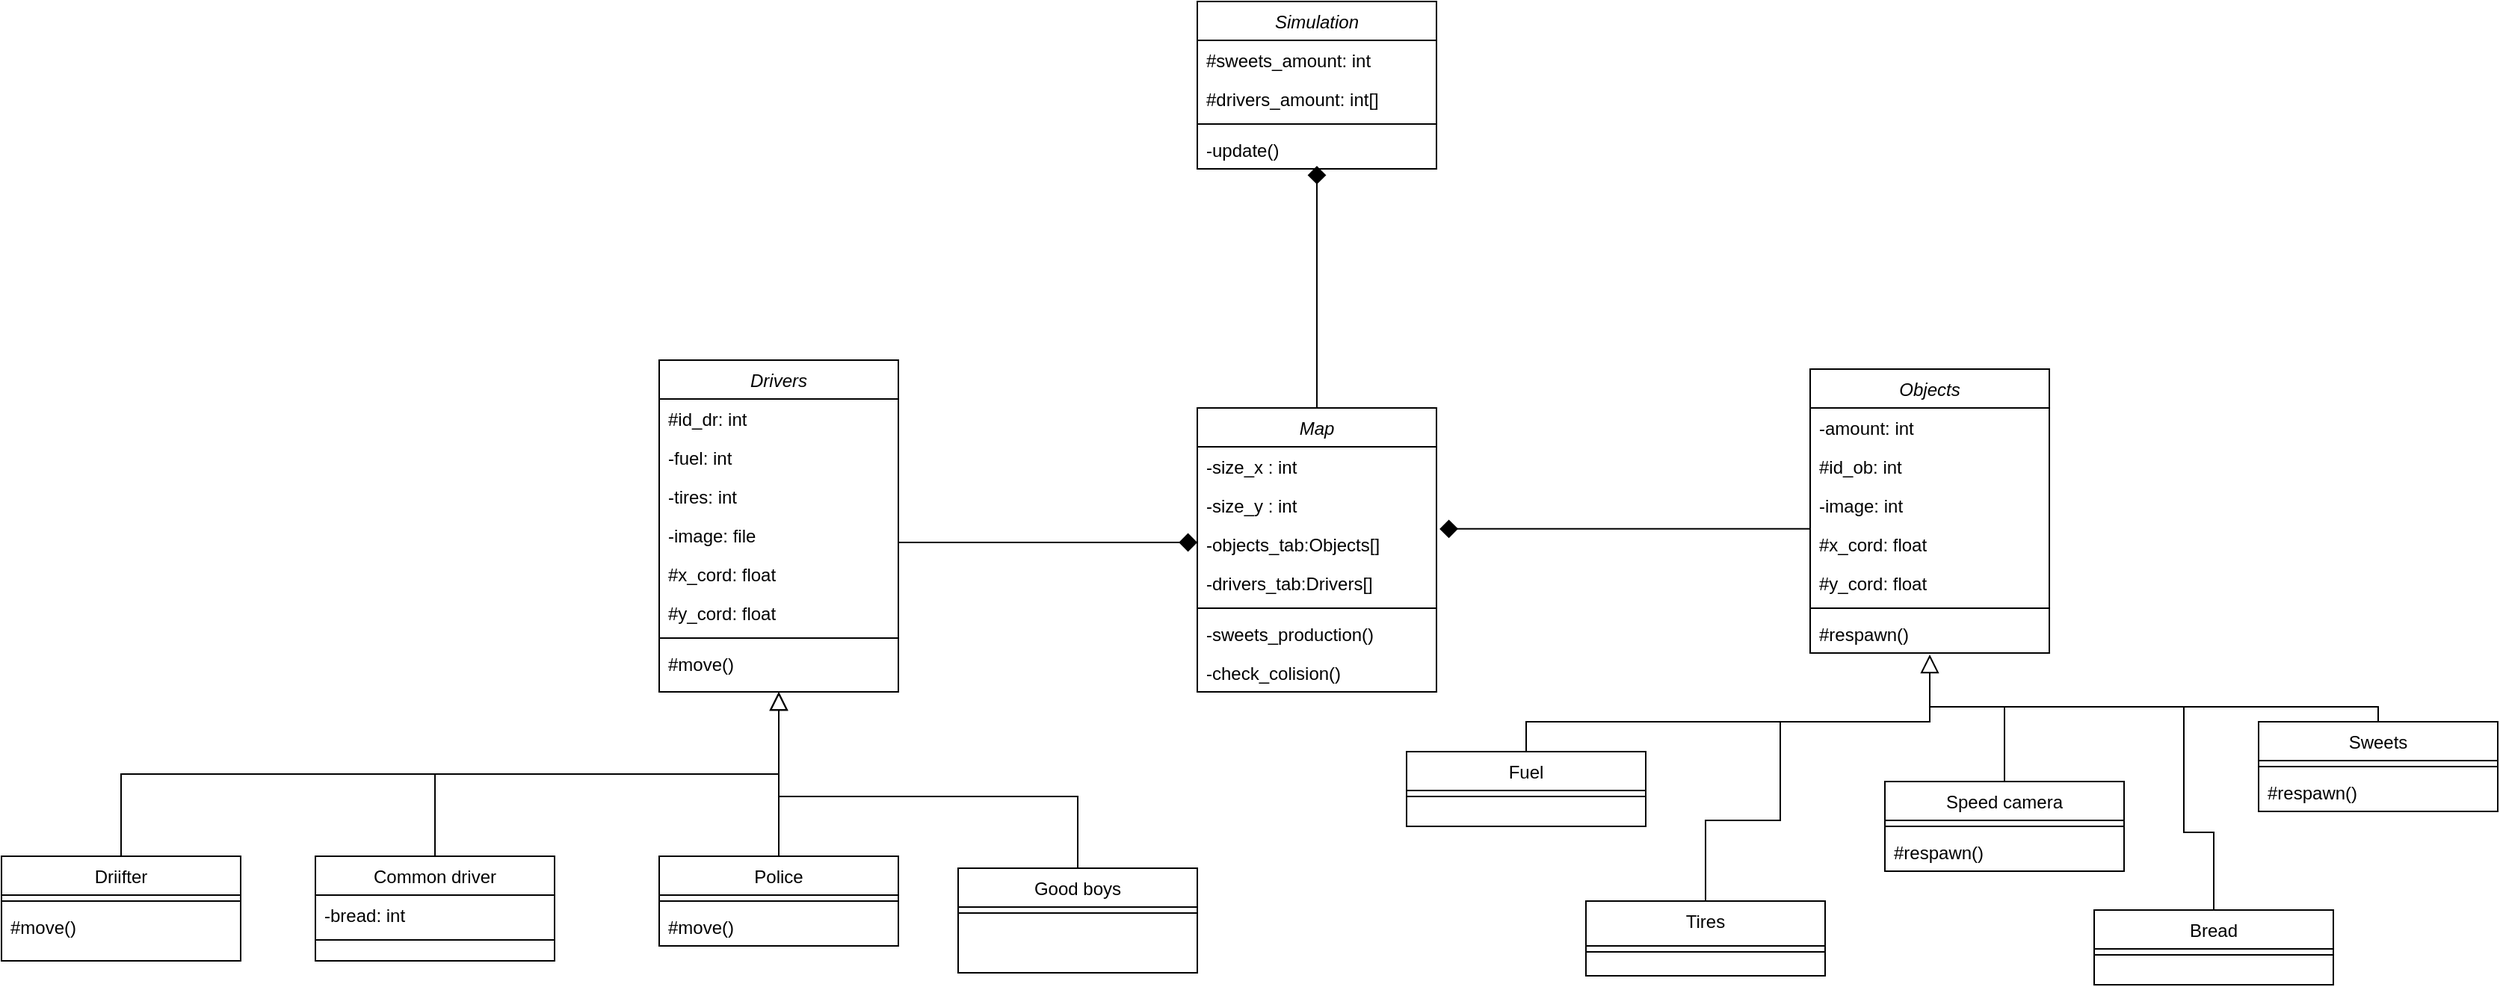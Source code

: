 <mxfile version="18.0.4" type="device" pages="3"><diagram id="C5RBs43oDa-KdzZeNtuy" name="diagram klas"><mxGraphModel dx="1483" dy="927" grid="1" gridSize="10" guides="1" tooltips="1" connect="1" arrows="1" fold="1" page="1" pageScale="1" pageWidth="1920" pageHeight="1200" math="0" shadow="0"><root><mxCell id="WIyWlLk6GJQsqaUBKTNV-0"/><mxCell id="WIyWlLk6GJQsqaUBKTNV-1" parent="WIyWlLk6GJQsqaUBKTNV-0"/><mxCell id="zkfFHV4jXpPFQw0GAbJ--0" value="Drivers" style="swimlane;fontStyle=2;align=center;verticalAlign=top;childLayout=stackLayout;horizontal=1;startSize=26;horizontalStack=0;resizeParent=1;resizeLast=0;collapsible=1;marginBottom=0;rounded=0;shadow=0;strokeWidth=1;" parent="WIyWlLk6GJQsqaUBKTNV-1" vertex="1"><mxGeometry x="540" y="380" width="160" height="222" as="geometry"><mxRectangle x="220" y="120" width="160" height="26" as="alternateBounds"/></mxGeometry></mxCell><mxCell id="SJ1Bl4UC9UfTjbjQig69-1" value="#id_dr: int" style="text;align=left;verticalAlign=top;spacingLeft=4;spacingRight=4;overflow=hidden;rotatable=0;points=[[0,0.5],[1,0.5]];portConstraint=eastwest;" parent="zkfFHV4jXpPFQw0GAbJ--0" vertex="1"><mxGeometry y="26" width="160" height="26" as="geometry"/></mxCell><mxCell id="zkfFHV4jXpPFQw0GAbJ--1" value="-fuel: int" style="text;align=left;verticalAlign=top;spacingLeft=4;spacingRight=4;overflow=hidden;rotatable=0;points=[[0,0.5],[1,0.5]];portConstraint=eastwest;" parent="zkfFHV4jXpPFQw0GAbJ--0" vertex="1"><mxGeometry y="52" width="160" height="26" as="geometry"/></mxCell><mxCell id="zkfFHV4jXpPFQw0GAbJ--2" value="-tires: int" style="text;align=left;verticalAlign=top;spacingLeft=4;spacingRight=4;overflow=hidden;rotatable=0;points=[[0,0.5],[1,0.5]];portConstraint=eastwest;rounded=0;shadow=0;html=0;" parent="zkfFHV4jXpPFQw0GAbJ--0" vertex="1"><mxGeometry y="78" width="160" height="26" as="geometry"/></mxCell><mxCell id="SJ1Bl4UC9UfTjbjQig69-7" value="-image: file" style="text;align=left;verticalAlign=top;spacingLeft=4;spacingRight=4;overflow=hidden;rotatable=0;points=[[0,0.5],[1,0.5]];portConstraint=eastwest;rounded=0;shadow=0;html=0;" parent="zkfFHV4jXpPFQw0GAbJ--0" vertex="1"><mxGeometry y="104" width="160" height="26" as="geometry"/></mxCell><mxCell id="xPRvDmuAZbW2sr8IX1Ah-13" value="#x_cord: float" style="text;align=left;verticalAlign=top;spacingLeft=4;spacingRight=4;overflow=hidden;rotatable=0;points=[[0,0.5],[1,0.5]];portConstraint=eastwest;rounded=0;shadow=0;html=0;" parent="zkfFHV4jXpPFQw0GAbJ--0" vertex="1"><mxGeometry y="130" width="160" height="26" as="geometry"/></mxCell><mxCell id="xPRvDmuAZbW2sr8IX1Ah-15" value="#y_cord: float" style="text;align=left;verticalAlign=top;spacingLeft=4;spacingRight=4;overflow=hidden;rotatable=0;points=[[0,0.5],[1,0.5]];portConstraint=eastwest;rounded=0;shadow=0;html=0;" parent="zkfFHV4jXpPFQw0GAbJ--0" vertex="1"><mxGeometry y="156" width="160" height="26" as="geometry"/></mxCell><mxCell id="zkfFHV4jXpPFQw0GAbJ--4" value="" style="line;html=1;strokeWidth=1;align=left;verticalAlign=middle;spacingTop=-1;spacingLeft=3;spacingRight=3;rotatable=0;labelPosition=right;points=[];portConstraint=eastwest;" parent="zkfFHV4jXpPFQw0GAbJ--0" vertex="1"><mxGeometry y="182" width="160" height="8" as="geometry"/></mxCell><mxCell id="YKRPFw1WczCCPeo2UVZe-14" value="#move()" style="text;align=left;verticalAlign=top;spacingLeft=4;spacingRight=4;overflow=hidden;rotatable=0;points=[[0,0.5],[1,0.5]];portConstraint=eastwest;" parent="zkfFHV4jXpPFQw0GAbJ--0" vertex="1"><mxGeometry y="190" width="160" height="26" as="geometry"/></mxCell><mxCell id="zkfFHV4jXpPFQw0GAbJ--6" value="Driifter" style="swimlane;fontStyle=0;align=center;verticalAlign=top;childLayout=stackLayout;horizontal=1;startSize=26;horizontalStack=0;resizeParent=1;resizeLast=0;collapsible=1;marginBottom=0;rounded=0;shadow=0;strokeWidth=1;" parent="WIyWlLk6GJQsqaUBKTNV-1" vertex="1"><mxGeometry x="100" y="712" width="160" height="70" as="geometry"><mxRectangle x="130" y="380" width="160" height="26" as="alternateBounds"/></mxGeometry></mxCell><mxCell id="zkfFHV4jXpPFQw0GAbJ--9" value="" style="line;html=1;strokeWidth=1;align=left;verticalAlign=middle;spacingTop=-1;spacingLeft=3;spacingRight=3;rotatable=0;labelPosition=right;points=[];portConstraint=eastwest;" parent="zkfFHV4jXpPFQw0GAbJ--6" vertex="1"><mxGeometry y="26" width="160" height="8" as="geometry"/></mxCell><mxCell id="SJ1Bl4UC9UfTjbjQig69-0" value="#move()" style="text;align=left;verticalAlign=top;spacingLeft=4;spacingRight=4;overflow=hidden;rotatable=0;points=[[0,0.5],[1,0.5]];portConstraint=eastwest;" parent="zkfFHV4jXpPFQw0GAbJ--6" vertex="1"><mxGeometry y="34" width="160" height="26" as="geometry"/></mxCell><mxCell id="zkfFHV4jXpPFQw0GAbJ--12" value="" style="endArrow=block;endSize=10;endFill=0;shadow=0;strokeWidth=1;rounded=0;edgeStyle=elbowEdgeStyle;elbow=vertical;" parent="WIyWlLk6GJQsqaUBKTNV-1" source="zkfFHV4jXpPFQw0GAbJ--6" target="zkfFHV4jXpPFQw0GAbJ--0" edge="1"><mxGeometry width="160" relative="1" as="geometry"><mxPoint x="180" y="555" as="sourcePoint"/><mxPoint x="180" y="555" as="targetPoint"/></mxGeometry></mxCell><mxCell id="zkfFHV4jXpPFQw0GAbJ--13" value="Common driver" style="swimlane;fontStyle=0;align=center;verticalAlign=top;childLayout=stackLayout;horizontal=1;startSize=26;horizontalStack=0;resizeParent=1;resizeLast=0;collapsible=1;marginBottom=0;rounded=0;shadow=0;strokeWidth=1;" parent="WIyWlLk6GJQsqaUBKTNV-1" vertex="1"><mxGeometry x="310" y="712" width="160" height="70" as="geometry"><mxRectangle x="340" y="380" width="170" height="26" as="alternateBounds"/></mxGeometry></mxCell><mxCell id="zkfFHV4jXpPFQw0GAbJ--14" value="-bread: int" style="text;align=left;verticalAlign=top;spacingLeft=4;spacingRight=4;overflow=hidden;rotatable=0;points=[[0,0.5],[1,0.5]];portConstraint=eastwest;" parent="zkfFHV4jXpPFQw0GAbJ--13" vertex="1"><mxGeometry y="26" width="160" height="26" as="geometry"/></mxCell><mxCell id="zkfFHV4jXpPFQw0GAbJ--15" value="" style="line;html=1;strokeWidth=1;align=left;verticalAlign=middle;spacingTop=-1;spacingLeft=3;spacingRight=3;rotatable=0;labelPosition=right;points=[];portConstraint=eastwest;" parent="zkfFHV4jXpPFQw0GAbJ--13" vertex="1"><mxGeometry y="52" width="160" height="8" as="geometry"/></mxCell><mxCell id="zkfFHV4jXpPFQw0GAbJ--16" value="" style="endArrow=block;endSize=10;endFill=0;shadow=0;strokeWidth=1;rounded=0;edgeStyle=elbowEdgeStyle;elbow=vertical;" parent="WIyWlLk6GJQsqaUBKTNV-1" source="zkfFHV4jXpPFQw0GAbJ--13" target="zkfFHV4jXpPFQw0GAbJ--0" edge="1"><mxGeometry width="160" relative="1" as="geometry"><mxPoint x="190" y="725" as="sourcePoint"/><mxPoint x="290" y="623" as="targetPoint"/></mxGeometry></mxCell><mxCell id="YKRPFw1WczCCPeo2UVZe-15" value="Police" style="swimlane;fontStyle=0;align=center;verticalAlign=top;childLayout=stackLayout;horizontal=1;startSize=26;horizontalStack=0;resizeParent=1;resizeLast=0;collapsible=1;marginBottom=0;rounded=0;shadow=0;strokeWidth=1;" parent="WIyWlLk6GJQsqaUBKTNV-1" vertex="1"><mxGeometry x="540" y="712" width="160" height="60" as="geometry"><mxRectangle x="340" y="380" width="170" height="26" as="alternateBounds"/></mxGeometry></mxCell><mxCell id="YKRPFw1WczCCPeo2UVZe-17" value="" style="line;html=1;strokeWidth=1;align=left;verticalAlign=middle;spacingTop=-1;spacingLeft=3;spacingRight=3;rotatable=0;labelPosition=right;points=[];portConstraint=eastwest;" parent="YKRPFw1WczCCPeo2UVZe-15" vertex="1"><mxGeometry y="26" width="160" height="8" as="geometry"/></mxCell><mxCell id="SJ1Bl4UC9UfTjbjQig69-16" value="#move()" style="text;align=left;verticalAlign=top;spacingLeft=4;spacingRight=4;overflow=hidden;rotatable=0;points=[[0,0.5],[1,0.5]];portConstraint=eastwest;" parent="YKRPFw1WczCCPeo2UVZe-15" vertex="1"><mxGeometry y="34" width="160" height="26" as="geometry"/></mxCell><mxCell id="YKRPFw1WczCCPeo2UVZe-18" value="" style="endArrow=none;endSize=10;endFill=0;shadow=0;strokeWidth=1;rounded=0;edgeStyle=elbowEdgeStyle;elbow=vertical;exitX=0.5;exitY=0;exitDx=0;exitDy=0;" parent="WIyWlLk6GJQsqaUBKTNV-1" source="YKRPFw1WczCCPeo2UVZe-15" edge="1"><mxGeometry width="160" relative="1" as="geometry"><mxPoint x="619.5" y="706" as="sourcePoint"/><mxPoint x="620" y="662" as="targetPoint"/><Array as="points"><mxPoint x="849.5" y="646"/></Array></mxGeometry></mxCell><mxCell id="SJ1Bl4UC9UfTjbjQig69-3" value="Good boys" style="swimlane;fontStyle=0;align=center;verticalAlign=top;childLayout=stackLayout;horizontal=1;startSize=26;horizontalStack=0;resizeParent=1;resizeLast=0;collapsible=1;marginBottom=0;rounded=0;shadow=0;strokeWidth=1;" parent="WIyWlLk6GJQsqaUBKTNV-1" vertex="1"><mxGeometry x="740" y="720" width="160" height="70" as="geometry"><mxRectangle x="340" y="380" width="170" height="26" as="alternateBounds"/></mxGeometry></mxCell><mxCell id="SJ1Bl4UC9UfTjbjQig69-4" value="" style="line;html=1;strokeWidth=1;align=left;verticalAlign=middle;spacingTop=-1;spacingLeft=3;spacingRight=3;rotatable=0;labelPosition=right;points=[];portConstraint=eastwest;" parent="SJ1Bl4UC9UfTjbjQig69-3" vertex="1"><mxGeometry y="26" width="160" height="8" as="geometry"/></mxCell><mxCell id="SJ1Bl4UC9UfTjbjQig69-8" value="Objects" style="swimlane;fontStyle=2;align=center;verticalAlign=top;childLayout=stackLayout;horizontal=1;startSize=26;horizontalStack=0;resizeParent=1;resizeLast=0;collapsible=1;marginBottom=0;rounded=0;shadow=0;strokeWidth=1;" parent="WIyWlLk6GJQsqaUBKTNV-1" vertex="1"><mxGeometry x="1310" y="386" width="160" height="190" as="geometry"><mxRectangle x="220" y="120" width="160" height="26" as="alternateBounds"/></mxGeometry></mxCell><mxCell id="SJ1Bl4UC9UfTjbjQig69-9" value="-amount: int" style="text;align=left;verticalAlign=top;spacingLeft=4;spacingRight=4;overflow=hidden;rotatable=0;points=[[0,0.5],[1,0.5]];portConstraint=eastwest;" parent="SJ1Bl4UC9UfTjbjQig69-8" vertex="1"><mxGeometry y="26" width="160" height="26" as="geometry"/></mxCell><mxCell id="SJ1Bl4UC9UfTjbjQig69-21" value="#id_ob: int" style="text;align=left;verticalAlign=top;spacingLeft=4;spacingRight=4;overflow=hidden;rotatable=0;points=[[0,0.5],[1,0.5]];portConstraint=eastwest;" parent="SJ1Bl4UC9UfTjbjQig69-8" vertex="1"><mxGeometry y="52" width="160" height="26" as="geometry"/></mxCell><mxCell id="SJ1Bl4UC9UfTjbjQig69-22" value="-image: int" style="text;align=left;verticalAlign=top;spacingLeft=4;spacingRight=4;overflow=hidden;rotatable=0;points=[[0,0.5],[1,0.5]];portConstraint=eastwest;" parent="SJ1Bl4UC9UfTjbjQig69-8" vertex="1"><mxGeometry y="78" width="160" height="26" as="geometry"/></mxCell><mxCell id="xPRvDmuAZbW2sr8IX1Ah-17" value="#x_cord: float&#10;" style="text;align=left;verticalAlign=top;spacingLeft=4;spacingRight=4;overflow=hidden;rotatable=0;points=[[0,0.5],[1,0.5]];portConstraint=eastwest;" parent="SJ1Bl4UC9UfTjbjQig69-8" vertex="1"><mxGeometry y="104" width="160" height="26" as="geometry"/></mxCell><mxCell id="xPRvDmuAZbW2sr8IX1Ah-18" value="#y_cord: float" style="text;align=left;verticalAlign=top;spacingLeft=4;spacingRight=4;overflow=hidden;rotatable=0;points=[[0,0.5],[1,0.5]];portConstraint=eastwest;" parent="SJ1Bl4UC9UfTjbjQig69-8" vertex="1"><mxGeometry y="130" width="160" height="26" as="geometry"/></mxCell><mxCell id="SJ1Bl4UC9UfTjbjQig69-13" value="" style="line;html=1;strokeWidth=1;align=left;verticalAlign=middle;spacingTop=-1;spacingLeft=3;spacingRight=3;rotatable=0;labelPosition=right;points=[];portConstraint=eastwest;" parent="SJ1Bl4UC9UfTjbjQig69-8" vertex="1"><mxGeometry y="156" width="160" height="8" as="geometry"/></mxCell><mxCell id="SJ1Bl4UC9UfTjbjQig69-14" value="#respawn()" style="text;align=left;verticalAlign=top;spacingLeft=4;spacingRight=4;overflow=hidden;rotatable=0;points=[[0,0.5],[1,0.5]];portConstraint=eastwest;" parent="SJ1Bl4UC9UfTjbjQig69-8" vertex="1"><mxGeometry y="164" width="160" height="26" as="geometry"/></mxCell><mxCell id="SJ1Bl4UC9UfTjbjQig69-17" value="Fuel" style="swimlane;fontStyle=0;align=center;verticalAlign=top;childLayout=stackLayout;horizontal=1;startSize=26;horizontalStack=0;resizeParent=1;resizeLast=0;collapsible=1;marginBottom=0;rounded=0;shadow=0;strokeWidth=1;" parent="WIyWlLk6GJQsqaUBKTNV-1" vertex="1"><mxGeometry x="1040" y="642" width="160" height="50" as="geometry"><mxRectangle x="220" y="120" width="160" height="26" as="alternateBounds"/></mxGeometry></mxCell><mxCell id="SJ1Bl4UC9UfTjbjQig69-19" value="" style="line;html=1;strokeWidth=1;align=left;verticalAlign=middle;spacingTop=-1;spacingLeft=3;spacingRight=3;rotatable=0;labelPosition=right;points=[];portConstraint=eastwest;" parent="SJ1Bl4UC9UfTjbjQig69-17" vertex="1"><mxGeometry y="26" width="160" height="8" as="geometry"/></mxCell><mxCell id="SJ1Bl4UC9UfTjbjQig69-23" value="Tires&#10;" style="swimlane;fontStyle=0;align=center;verticalAlign=top;childLayout=stackLayout;horizontal=1;startSize=30;horizontalStack=0;resizeParent=1;resizeLast=0;collapsible=1;marginBottom=0;rounded=0;shadow=0;strokeWidth=1;" parent="WIyWlLk6GJQsqaUBKTNV-1" vertex="1"><mxGeometry x="1160" y="742" width="160" height="50" as="geometry"><mxRectangle x="220" y="120" width="160" height="26" as="alternateBounds"/></mxGeometry></mxCell><mxCell id="SJ1Bl4UC9UfTjbjQig69-24" value="" style="line;html=1;strokeWidth=1;align=left;verticalAlign=middle;spacingTop=-1;spacingLeft=3;spacingRight=3;rotatable=0;labelPosition=right;points=[];portConstraint=eastwest;" parent="SJ1Bl4UC9UfTjbjQig69-23" vertex="1"><mxGeometry y="30" width="160" height="8" as="geometry"/></mxCell><mxCell id="SJ1Bl4UC9UfTjbjQig69-25" value="Bread" style="swimlane;fontStyle=0;align=center;verticalAlign=top;childLayout=stackLayout;horizontal=1;startSize=26;horizontalStack=0;resizeParent=1;resizeLast=0;collapsible=1;marginBottom=0;rounded=0;shadow=0;strokeWidth=1;" parent="WIyWlLk6GJQsqaUBKTNV-1" vertex="1"><mxGeometry x="1500" y="748" width="160" height="50" as="geometry"><mxRectangle x="220" y="120" width="160" height="26" as="alternateBounds"/></mxGeometry></mxCell><mxCell id="SJ1Bl4UC9UfTjbjQig69-26" value="" style="line;html=1;strokeWidth=1;align=left;verticalAlign=middle;spacingTop=-1;spacingLeft=3;spacingRight=3;rotatable=0;labelPosition=right;points=[];portConstraint=eastwest;" parent="SJ1Bl4UC9UfTjbjQig69-25" vertex="1"><mxGeometry y="26" width="160" height="8" as="geometry"/></mxCell><mxCell id="SJ1Bl4UC9UfTjbjQig69-27" value="Sweets" style="swimlane;fontStyle=0;align=center;verticalAlign=top;childLayout=stackLayout;horizontal=1;startSize=26;horizontalStack=0;resizeParent=1;resizeLast=0;collapsible=1;marginBottom=0;rounded=0;shadow=0;strokeWidth=1;" parent="WIyWlLk6GJQsqaUBKTNV-1" vertex="1"><mxGeometry x="1610" y="622" width="160" height="60" as="geometry"><mxRectangle x="220" y="120" width="160" height="26" as="alternateBounds"/></mxGeometry></mxCell><mxCell id="SJ1Bl4UC9UfTjbjQig69-28" value="" style="line;html=1;strokeWidth=1;align=left;verticalAlign=middle;spacingTop=-1;spacingLeft=3;spacingRight=3;rotatable=0;labelPosition=right;points=[];portConstraint=eastwest;" parent="SJ1Bl4UC9UfTjbjQig69-27" vertex="1"><mxGeometry y="26" width="160" height="8" as="geometry"/></mxCell><mxCell id="SJ1Bl4UC9UfTjbjQig69-29" value="#respawn()" style="text;align=left;verticalAlign=top;spacingLeft=4;spacingRight=4;overflow=hidden;rotatable=0;points=[[0,0.5],[1,0.5]];portConstraint=eastwest;" parent="SJ1Bl4UC9UfTjbjQig69-27" vertex="1"><mxGeometry y="34" width="160" height="26" as="geometry"/></mxCell><mxCell id="SJ1Bl4UC9UfTjbjQig69-31" value="Speed camera" style="swimlane;fontStyle=0;align=center;verticalAlign=top;childLayout=stackLayout;horizontal=1;startSize=26;horizontalStack=0;resizeParent=1;resizeLast=0;collapsible=1;marginBottom=0;rounded=0;shadow=0;strokeWidth=1;" parent="WIyWlLk6GJQsqaUBKTNV-1" vertex="1"><mxGeometry x="1360" y="662" width="160" height="60" as="geometry"><mxRectangle x="220" y="120" width="160" height="26" as="alternateBounds"/></mxGeometry></mxCell><mxCell id="SJ1Bl4UC9UfTjbjQig69-32" value="" style="line;html=1;strokeWidth=1;align=left;verticalAlign=middle;spacingTop=-1;spacingLeft=3;spacingRight=3;rotatable=0;labelPosition=right;points=[];portConstraint=eastwest;" parent="SJ1Bl4UC9UfTjbjQig69-31" vertex="1"><mxGeometry y="26" width="160" height="8" as="geometry"/></mxCell><mxCell id="SJ1Bl4UC9UfTjbjQig69-39" value="" style="endArrow=none;endSize=10;endFill=0;shadow=0;strokeWidth=1;rounded=0;edgeStyle=elbowEdgeStyle;elbow=vertical;exitX=0.5;exitY=0;exitDx=0;exitDy=0;" parent="SJ1Bl4UC9UfTjbjQig69-31" source="SJ1Bl4UC9UfTjbjQig69-25" edge="1"><mxGeometry width="160" relative="1" as="geometry"><mxPoint x="220" y="80" as="sourcePoint"/><mxPoint x="200" y="-50" as="targetPoint"/><Array as="points"><mxPoint x="140" y="34"/></Array></mxGeometry></mxCell><mxCell id="SJ1Bl4UC9UfTjbjQig69-33" value="#respawn()" style="text;align=left;verticalAlign=top;spacingLeft=4;spacingRight=4;overflow=hidden;rotatable=0;points=[[0,0.5],[1,0.5]];portConstraint=eastwest;" parent="SJ1Bl4UC9UfTjbjQig69-31" vertex="1"><mxGeometry y="34" width="160" height="26" as="geometry"/></mxCell><mxCell id="SJ1Bl4UC9UfTjbjQig69-34" value="" style="endArrow=block;endSize=10;endFill=0;shadow=0;strokeWidth=1;rounded=0;edgeStyle=elbowEdgeStyle;elbow=vertical;entryX=0.5;entryY=1.038;entryDx=0;entryDy=0;entryPerimeter=0;" parent="WIyWlLk6GJQsqaUBKTNV-1" target="SJ1Bl4UC9UfTjbjQig69-14" edge="1"><mxGeometry width="160" relative="1" as="geometry"><mxPoint x="1440" y="662" as="sourcePoint"/><mxPoint x="1390" y="602" as="targetPoint"/><Array as="points"><mxPoint x="1340" y="612"/></Array></mxGeometry></mxCell><mxCell id="SJ1Bl4UC9UfTjbjQig69-35" value="" style="endArrow=none;endSize=10;endFill=0;shadow=0;strokeWidth=1;rounded=0;edgeStyle=elbowEdgeStyle;elbow=vertical;exitX=0.5;exitY=0;exitDx=0;exitDy=0;" parent="WIyWlLk6GJQsqaUBKTNV-1" source="SJ1Bl4UC9UfTjbjQig69-17" edge="1"><mxGeometry width="160" relative="1" as="geometry"><mxPoint x="1130" y="640" as="sourcePoint"/><mxPoint x="1390" y="612" as="targetPoint"/><Array as="points"><mxPoint x="1260" y="622"/></Array></mxGeometry></mxCell><mxCell id="SJ1Bl4UC9UfTjbjQig69-36" value="" style="endArrow=none;endSize=10;endFill=0;shadow=0;strokeWidth=1;rounded=0;edgeStyle=elbowEdgeStyle;elbow=vertical;exitX=0.5;exitY=0;exitDx=0;exitDy=0;" parent="WIyWlLk6GJQsqaUBKTNV-1" source="SJ1Bl4UC9UfTjbjQig69-27" edge="1"><mxGeometry width="160" relative="1" as="geometry"><mxPoint x="1690" y="602" as="sourcePoint"/><mxPoint x="1440" y="622" as="targetPoint"/><Array as="points"><mxPoint x="1540" y="612"/><mxPoint x="1690" y="592"/></Array></mxGeometry></mxCell><mxCell id="SJ1Bl4UC9UfTjbjQig69-38" value="" style="endArrow=none;endSize=10;endFill=0;shadow=0;strokeWidth=1;rounded=0;edgeStyle=elbowEdgeStyle;elbow=vertical;exitX=0.5;exitY=0;exitDx=0;exitDy=0;" parent="WIyWlLk6GJQsqaUBKTNV-1" source="SJ1Bl4UC9UfTjbjQig69-3" edge="1"><mxGeometry width="160" relative="1" as="geometry"><mxPoint x="820" y="712" as="sourcePoint"/><mxPoint x="620" y="672" as="targetPoint"/><Array as="points"><mxPoint x="720" y="672"/></Array></mxGeometry></mxCell><mxCell id="SJ1Bl4UC9UfTjbjQig69-6" value="" style="endArrow=none;endSize=10;endFill=0;shadow=0;strokeWidth=1;rounded=0;edgeStyle=elbowEdgeStyle;elbow=vertical;exitX=0.5;exitY=0;exitDx=0;exitDy=0;" parent="WIyWlLk6GJQsqaUBKTNV-1" source="SJ1Bl4UC9UfTjbjQig69-23" edge="1"><mxGeometry width="160" relative="1" as="geometry"><mxPoint x="1240" y="738" as="sourcePoint"/><mxPoint x="1290" y="622" as="targetPoint"/><Array as="points"><mxPoint x="1140" y="688"/></Array></mxGeometry></mxCell><mxCell id="xPRvDmuAZbW2sr8IX1Ah-0" value="Map" style="swimlane;fontStyle=2;align=center;verticalAlign=top;childLayout=stackLayout;horizontal=1;startSize=26;horizontalStack=0;resizeParent=1;resizeLast=0;collapsible=1;marginBottom=0;rounded=0;shadow=0;strokeWidth=1;" parent="WIyWlLk6GJQsqaUBKTNV-1" vertex="1"><mxGeometry x="900" y="412" width="160" height="190" as="geometry"><mxRectangle x="220" y="120" width="160" height="26" as="alternateBounds"/></mxGeometry></mxCell><mxCell id="xPRvDmuAZbW2sr8IX1Ah-4" value="-size_x : int" style="text;align=left;verticalAlign=top;spacingLeft=4;spacingRight=4;overflow=hidden;rotatable=0;points=[[0,0.5],[1,0.5]];portConstraint=eastwest;rounded=0;shadow=0;html=0;" parent="xPRvDmuAZbW2sr8IX1Ah-0" vertex="1"><mxGeometry y="26" width="160" height="26" as="geometry"/></mxCell><mxCell id="xPRvDmuAZbW2sr8IX1Ah-8" value="-size_y : int" style="text;align=left;verticalAlign=top;spacingLeft=4;spacingRight=4;overflow=hidden;rotatable=0;points=[[0,0.5],[1,0.5]];portConstraint=eastwest;rounded=0;shadow=0;html=0;" parent="xPRvDmuAZbW2sr8IX1Ah-0" vertex="1"><mxGeometry y="52" width="160" height="26" as="geometry"/></mxCell><mxCell id="xPRvDmuAZbW2sr8IX1Ah-9" value="-objects_tab:Objects[]" style="text;align=left;verticalAlign=top;spacingLeft=4;spacingRight=4;overflow=hidden;rotatable=0;points=[[0,0.5],[1,0.5]];portConstraint=eastwest;rounded=0;shadow=0;html=0;" parent="xPRvDmuAZbW2sr8IX1Ah-0" vertex="1"><mxGeometry y="78" width="160" height="26" as="geometry"/></mxCell><mxCell id="xPRvDmuAZbW2sr8IX1Ah-10" value="-drivers_tab:Drivers[]" style="text;align=left;verticalAlign=top;spacingLeft=4;spacingRight=4;overflow=hidden;rotatable=0;points=[[0,0.5],[1,0.5]];portConstraint=eastwest;rounded=0;shadow=0;html=0;" parent="xPRvDmuAZbW2sr8IX1Ah-0" vertex="1"><mxGeometry y="104" width="160" height="26" as="geometry"/></mxCell><mxCell id="xPRvDmuAZbW2sr8IX1Ah-5" value="" style="line;html=1;strokeWidth=1;align=left;verticalAlign=middle;spacingTop=-1;spacingLeft=3;spacingRight=3;rotatable=0;labelPosition=right;points=[];portConstraint=eastwest;" parent="xPRvDmuAZbW2sr8IX1Ah-0" vertex="1"><mxGeometry y="130" width="160" height="8" as="geometry"/></mxCell><mxCell id="xPRvDmuAZbW2sr8IX1Ah-19" value="-sweets_production()" style="text;align=left;verticalAlign=top;spacingLeft=4;spacingRight=4;overflow=hidden;rotatable=0;points=[[0,0.5],[1,0.5]];portConstraint=eastwest;" parent="xPRvDmuAZbW2sr8IX1Ah-0" vertex="1"><mxGeometry y="138" width="160" height="26" as="geometry"/></mxCell><mxCell id="xPRvDmuAZbW2sr8IX1Ah-6" value="-check_colision()" style="text;align=left;verticalAlign=top;spacingLeft=4;spacingRight=4;overflow=hidden;rotatable=0;points=[[0,0.5],[1,0.5]];portConstraint=eastwest;" parent="xPRvDmuAZbW2sr8IX1Ah-0" vertex="1"><mxGeometry y="164" width="160" height="26" as="geometry"/></mxCell><mxCell id="xPRvDmuAZbW2sr8IX1Ah-11" value="" style="endArrow=none;endSize=10;endFill=0;shadow=0;strokeWidth=1;rounded=0;edgeStyle=elbowEdgeStyle;elbow=vertical;startArrow=diamond;startFill=1;targetPerimeterSpacing=0;startSize=10;" parent="WIyWlLk6GJQsqaUBKTNV-1" edge="1"><mxGeometry width="160" relative="1" as="geometry"><mxPoint x="900" y="502" as="sourcePoint"/><mxPoint x="700" y="528" as="targetPoint"/><Array as="points"><mxPoint x="890" y="502"/></Array></mxGeometry></mxCell><mxCell id="xPRvDmuAZbW2sr8IX1Ah-12" value="" style="endArrow=diamond;endSize=10;endFill=1;shadow=0;strokeWidth=1;rounded=0;edgeStyle=orthogonalEdgeStyle;elbow=vertical;exitX=0;exitY=0.692;exitDx=0;exitDy=0;exitPerimeter=0;startArrow=none;startFill=0;entryX=1.013;entryY=0.113;entryDx=0;entryDy=0;entryPerimeter=0;" parent="WIyWlLk6GJQsqaUBKTNV-1" source="SJ1Bl4UC9UfTjbjQig69-21" target="xPRvDmuAZbW2sr8IX1Ah-9" edge="1"><mxGeometry width="160" relative="1" as="geometry"><mxPoint x="1290" y="522" as="sourcePoint"/><mxPoint x="1070" y="492" as="targetPoint"/><Array as="points"><mxPoint x="1310" y="493"/></Array></mxGeometry></mxCell><mxCell id="mGEeUMlpVBKCJhH8ANFS-0" value="Simulation" style="swimlane;fontStyle=2;align=center;verticalAlign=top;childLayout=stackLayout;horizontal=1;startSize=26;horizontalStack=0;resizeParent=1;resizeLast=0;collapsible=1;marginBottom=0;rounded=0;shadow=0;strokeWidth=1;" parent="WIyWlLk6GJQsqaUBKTNV-1" vertex="1"><mxGeometry x="900" y="140" width="160" height="112" as="geometry"><mxRectangle x="220" y="120" width="160" height="26" as="alternateBounds"/></mxGeometry></mxCell><mxCell id="mGEeUMlpVBKCJhH8ANFS-3" value="#sweets_amount: int" style="text;align=left;verticalAlign=top;spacingLeft=4;spacingRight=4;overflow=hidden;rotatable=0;points=[[0,0.5],[1,0.5]];portConstraint=eastwest;rounded=0;shadow=0;html=0;" parent="mGEeUMlpVBKCJhH8ANFS-0" vertex="1"><mxGeometry y="26" width="160" height="26" as="geometry"/></mxCell><mxCell id="mGEeUMlpVBKCJhH8ANFS-4" value="#drivers_amount: int[]" style="text;align=left;verticalAlign=top;spacingLeft=4;spacingRight=4;overflow=hidden;rotatable=0;points=[[0,0.5],[1,0.5]];portConstraint=eastwest;rounded=0;shadow=0;html=0;" parent="mGEeUMlpVBKCJhH8ANFS-0" vertex="1"><mxGeometry y="52" width="160" height="26" as="geometry"/></mxCell><mxCell id="mGEeUMlpVBKCJhH8ANFS-5" value="" style="line;html=1;strokeWidth=1;align=left;verticalAlign=middle;spacingTop=-1;spacingLeft=3;spacingRight=3;rotatable=0;labelPosition=right;points=[];portConstraint=eastwest;" parent="mGEeUMlpVBKCJhH8ANFS-0" vertex="1"><mxGeometry y="78" width="160" height="8" as="geometry"/></mxCell><mxCell id="mGEeUMlpVBKCJhH8ANFS-9" value="-update()" style="text;align=left;verticalAlign=top;spacingLeft=4;spacingRight=4;overflow=hidden;rotatable=0;points=[[0,0.5],[1,0.5]];portConstraint=eastwest;rounded=0;shadow=0;html=0;" parent="mGEeUMlpVBKCJhH8ANFS-0" vertex="1"><mxGeometry y="86" width="160" height="26" as="geometry"/></mxCell><mxCell id="mGEeUMlpVBKCJhH8ANFS-8" value="" style="endArrow=diamond;endSize=10;endFill=1;shadow=0;strokeWidth=1;rounded=0;edgeStyle=orthogonalEdgeStyle;elbow=vertical;startArrow=none;startFill=0;exitX=0.5;exitY=0;exitDx=0;exitDy=0;" parent="WIyWlLk6GJQsqaUBKTNV-1" source="xPRvDmuAZbW2sr8IX1Ah-0" edge="1"><mxGeometry width="160" relative="1" as="geometry"><mxPoint x="980" y="410" as="sourcePoint"/><mxPoint x="980" y="250" as="targetPoint"/><Array as="points"><mxPoint x="980" y="250"/></Array></mxGeometry></mxCell></root></mxGraphModel></diagram><diagram id="eX4DD8EnVOANjVvkbeg_" name="diagram obiektow v1"><mxGraphModel dx="2307" dy="1442" grid="1" gridSize="10" guides="1" tooltips="1" connect="1" arrows="1" fold="1" page="1" pageScale="1" pageWidth="1169" pageHeight="827" background="none" math="0" shadow="0"><root><mxCell id="0"/><mxCell id="1" parent="0"/><mxCell id="pTEF_gyvLdhob5Lb26q5-1" value="City_map : City_map" style="swimlane;fontStyle=2;align=center;verticalAlign=top;childLayout=stackLayout;horizontal=1;startSize=26;horizontalStack=0;resizeParent=1;resizeLast=0;collapsible=1;marginBottom=0;rounded=0;shadow=0;strokeWidth=1;" parent="1" vertex="1"><mxGeometry x="604" y="210" width="160" height="80" as="geometry"><mxRectangle x="220" y="120" width="160" height="26" as="alternateBounds"/></mxGeometry></mxCell><mxCell id="pTEF_gyvLdhob5Lb26q5-2" value="size_x = 50" style="text;align=left;verticalAlign=top;spacingLeft=4;spacingRight=4;overflow=hidden;rotatable=0;points=[[0,0.5],[1,0.5]];portConstraint=eastwest;rounded=0;shadow=0;html=0;" parent="pTEF_gyvLdhob5Lb26q5-1" vertex="1"><mxGeometry y="26" width="160" height="26" as="geometry"/></mxCell><mxCell id="pTEF_gyvLdhob5Lb26q5-3" value="size_y = 50" style="text;align=left;verticalAlign=top;spacingLeft=4;spacingRight=4;overflow=hidden;rotatable=0;points=[[0,0.5],[1,0.5]];portConstraint=eastwest;rounded=0;shadow=0;html=0;" parent="pTEF_gyvLdhob5Lb26q5-1" vertex="1"><mxGeometry y="52" width="160" height="26" as="geometry"/></mxCell><mxCell id="pTEF_gyvLdhob5Lb26q5-4" value="Drivers : Drifter" style="swimlane;fontStyle=2;align=center;verticalAlign=top;childLayout=stackLayout;horizontal=1;startSize=26;horizontalStack=0;resizeParent=1;resizeLast=0;collapsible=1;marginBottom=0;rounded=0;shadow=0;strokeWidth=1;" parent="1" vertex="1"><mxGeometry x="504" y="320" width="160" height="182" as="geometry"><mxRectangle x="220" y="120" width="160" height="26" as="alternateBounds"/></mxGeometry></mxCell><mxCell id="pTEF_gyvLdhob5Lb26q5-5" value="id_dr = 1" style="text;align=left;verticalAlign=top;spacingLeft=4;spacingRight=4;overflow=hidden;rotatable=0;points=[[0,0.5],[1,0.5]];portConstraint=eastwest;" parent="pTEF_gyvLdhob5Lb26q5-4" vertex="1"><mxGeometry y="26" width="160" height="26" as="geometry"/></mxCell><mxCell id="pTEF_gyvLdhob5Lb26q5-6" value="fuel = 30" style="text;align=left;verticalAlign=top;spacingLeft=4;spacingRight=4;overflow=hidden;rotatable=0;points=[[0,0.5],[1,0.5]];portConstraint=eastwest;" parent="pTEF_gyvLdhob5Lb26q5-4" vertex="1"><mxGeometry y="52" width="160" height="26" as="geometry"/></mxCell><mxCell id="pTEF_gyvLdhob5Lb26q5-7" value="tires = 25" style="text;align=left;verticalAlign=top;spacingLeft=4;spacingRight=4;overflow=hidden;rotatable=0;points=[[0,0.5],[1,0.5]];portConstraint=eastwest;rounded=0;shadow=0;html=0;" parent="pTEF_gyvLdhob5Lb26q5-4" vertex="1"><mxGeometry y="78" width="160" height="26" as="geometry"/></mxCell><mxCell id="pTEF_gyvLdhob5Lb26q5-8" value="image = drifter.png" style="text;align=left;verticalAlign=top;spacingLeft=4;spacingRight=4;overflow=hidden;rotatable=0;points=[[0,0.5],[1,0.5]];portConstraint=eastwest;rounded=0;shadow=0;html=0;" parent="pTEF_gyvLdhob5Lb26q5-4" vertex="1"><mxGeometry y="104" width="160" height="26" as="geometry"/></mxCell><mxCell id="pTEF_gyvLdhob5Lb26q5-9" value="x_cord = 10" style="text;align=left;verticalAlign=top;spacingLeft=4;spacingRight=4;overflow=hidden;rotatable=0;points=[[0,0.5],[1,0.5]];portConstraint=eastwest;rounded=0;shadow=0;html=0;" parent="pTEF_gyvLdhob5Lb26q5-4" vertex="1"><mxGeometry y="130" width="160" height="26" as="geometry"/></mxCell><mxCell id="pTEF_gyvLdhob5Lb26q5-10" value="y_cord = 10" style="text;align=left;verticalAlign=top;spacingLeft=4;spacingRight=4;overflow=hidden;rotatable=0;points=[[0,0.5],[1,0.5]];portConstraint=eastwest;rounded=0;shadow=0;html=0;" parent="pTEF_gyvLdhob5Lb26q5-4" vertex="1"><mxGeometry y="156" width="160" height="26" as="geometry"/></mxCell><mxCell id="pTEF_gyvLdhob5Lb26q5-11" value="Driver : Common driver" style="swimlane;fontStyle=2;align=center;verticalAlign=top;childLayout=stackLayout;horizontal=1;startSize=26;horizontalStack=0;resizeParent=1;resizeLast=0;collapsible=1;marginBottom=0;rounded=0;shadow=0;strokeWidth=1;" parent="1" vertex="1"><mxGeometry x="294" y="320" width="170" height="186" as="geometry"><mxRectangle x="220" y="120" width="160" height="26" as="alternateBounds"/></mxGeometry></mxCell><mxCell id="pTEF_gyvLdhob5Lb26q5-12" value="id_dr = 2" style="text;align=left;verticalAlign=top;spacingLeft=4;spacingRight=4;overflow=hidden;rotatable=0;points=[[0,0.5],[1,0.5]];portConstraint=eastwest;" parent="pTEF_gyvLdhob5Lb26q5-11" vertex="1"><mxGeometry y="26" width="170" height="26" as="geometry"/></mxCell><mxCell id="pTEF_gyvLdhob5Lb26q5-13" value="fuel = 50" style="text;align=left;verticalAlign=top;spacingLeft=4;spacingRight=4;overflow=hidden;rotatable=0;points=[[0,0.5],[1,0.5]];portConstraint=eastwest;" parent="pTEF_gyvLdhob5Lb26q5-11" vertex="1"><mxGeometry y="52" width="170" height="26" as="geometry"/></mxCell><mxCell id="pTEF_gyvLdhob5Lb26q5-14" value="tires = 60" style="text;align=left;verticalAlign=top;spacingLeft=4;spacingRight=4;overflow=hidden;rotatable=0;points=[[0,0.5],[1,0.5]];portConstraint=eastwest;rounded=0;shadow=0;html=0;" parent="pTEF_gyvLdhob5Lb26q5-11" vertex="1"><mxGeometry y="78" width="170" height="26" as="geometry"/></mxCell><mxCell id="pTEF_gyvLdhob5Lb26q5-15" value="image = common_driver.png" style="text;align=left;verticalAlign=top;spacingLeft=4;spacingRight=4;overflow=hidden;rotatable=0;points=[[0,0.5],[1,0.5]];portConstraint=eastwest;rounded=0;shadow=0;html=0;" parent="pTEF_gyvLdhob5Lb26q5-11" vertex="1"><mxGeometry y="104" width="170" height="30" as="geometry"/></mxCell><mxCell id="pTEF_gyvLdhob5Lb26q5-16" value="x_cord = 30" style="text;align=left;verticalAlign=top;spacingLeft=4;spacingRight=4;overflow=hidden;rotatable=0;points=[[0,0.5],[1,0.5]];portConstraint=eastwest;rounded=0;shadow=0;html=0;" parent="pTEF_gyvLdhob5Lb26q5-11" vertex="1"><mxGeometry y="134" width="170" height="26" as="geometry"/></mxCell><mxCell id="pTEF_gyvLdhob5Lb26q5-17" value="y_cord = 5" style="text;align=left;verticalAlign=top;spacingLeft=4;spacingRight=4;overflow=hidden;rotatable=0;points=[[0,0.5],[1,0.5]];portConstraint=eastwest;rounded=0;shadow=0;html=0;" parent="pTEF_gyvLdhob5Lb26q5-11" vertex="1"><mxGeometry y="160" width="170" height="26" as="geometry"/></mxCell><mxCell id="pTEF_gyvLdhob5Lb26q5-18" value="Drivers : Police" style="swimlane;fontStyle=2;align=center;verticalAlign=top;childLayout=stackLayout;horizontal=1;startSize=26;horizontalStack=0;resizeParent=1;resizeLast=0;collapsible=1;marginBottom=0;rounded=0;shadow=0;strokeWidth=1;" parent="1" vertex="1"><mxGeometry x="724" y="320" width="160" height="132" as="geometry"><mxRectangle x="220" y="120" width="160" height="26" as="alternateBounds"/></mxGeometry></mxCell><mxCell id="pTEF_gyvLdhob5Lb26q5-19" value="id_dr = 3" style="text;align=left;verticalAlign=top;spacingLeft=4;spacingRight=4;overflow=hidden;rotatable=0;points=[[0,0.5],[1,0.5]];portConstraint=eastwest;" parent="pTEF_gyvLdhob5Lb26q5-18" vertex="1"><mxGeometry y="26" width="160" height="26" as="geometry"/></mxCell><mxCell id="pTEF_gyvLdhob5Lb26q5-20" value="image = police.png" style="text;align=left;verticalAlign=top;spacingLeft=4;spacingRight=4;overflow=hidden;rotatable=0;points=[[0,0.5],[1,0.5]];portConstraint=eastwest;rounded=0;shadow=0;html=0;" parent="pTEF_gyvLdhob5Lb26q5-18" vertex="1"><mxGeometry y="52" width="160" height="26" as="geometry"/></mxCell><mxCell id="pTEF_gyvLdhob5Lb26q5-21" value="x_cord = 40" style="text;align=left;verticalAlign=top;spacingLeft=4;spacingRight=4;overflow=hidden;rotatable=0;points=[[0,0.5],[1,0.5]];portConstraint=eastwest;rounded=0;shadow=0;html=0;" parent="pTEF_gyvLdhob5Lb26q5-18" vertex="1"><mxGeometry y="78" width="160" height="26" as="geometry"/></mxCell><mxCell id="pTEF_gyvLdhob5Lb26q5-22" value="y_cord = 45" style="text;align=left;verticalAlign=top;spacingLeft=4;spacingRight=4;overflow=hidden;rotatable=0;points=[[0,0.5],[1,0.5]];portConstraint=eastwest;rounded=0;shadow=0;html=0;" parent="pTEF_gyvLdhob5Lb26q5-18" vertex="1"><mxGeometry y="104" width="160" height="26" as="geometry"/></mxCell><mxCell id="pTEF_gyvLdhob5Lb26q5-23" value="Drivers : Good boys" style="swimlane;fontStyle=2;align=center;verticalAlign=top;childLayout=stackLayout;horizontal=1;startSize=26;horizontalStack=0;resizeParent=1;resizeLast=0;collapsible=1;marginBottom=0;rounded=0;shadow=0;strokeWidth=1;" parent="1" vertex="1"><mxGeometry x="945" y="320" width="160" height="132" as="geometry"><mxRectangle x="220" y="120" width="160" height="26" as="alternateBounds"/></mxGeometry></mxCell><mxCell id="pTEF_gyvLdhob5Lb26q5-24" value="id_dr = 4" style="text;align=left;verticalAlign=top;spacingLeft=4;spacingRight=4;overflow=hidden;rotatable=0;points=[[0,0.5],[1,0.5]];portConstraint=eastwest;" parent="pTEF_gyvLdhob5Lb26q5-23" vertex="1"><mxGeometry y="26" width="160" height="26" as="geometry"/></mxCell><mxCell id="pTEF_gyvLdhob5Lb26q5-25" value="image = good_boys.png" style="text;align=left;verticalAlign=top;spacingLeft=4;spacingRight=4;overflow=hidden;rotatable=0;points=[[0,0.5],[1,0.5]];portConstraint=eastwest;rounded=0;shadow=0;html=0;" parent="pTEF_gyvLdhob5Lb26q5-23" vertex="1"><mxGeometry y="52" width="160" height="26" as="geometry"/></mxCell><mxCell id="pTEF_gyvLdhob5Lb26q5-26" value="x_cord = 0" style="text;align=left;verticalAlign=top;spacingLeft=4;spacingRight=4;overflow=hidden;rotatable=0;points=[[0,0.5],[1,0.5]];portConstraint=eastwest;rounded=0;shadow=0;html=0;" parent="pTEF_gyvLdhob5Lb26q5-23" vertex="1"><mxGeometry y="78" width="160" height="26" as="geometry"/></mxCell><mxCell id="pTEF_gyvLdhob5Lb26q5-27" value="y_cord  = 50" style="text;align=left;verticalAlign=top;spacingLeft=4;spacingRight=4;overflow=hidden;rotatable=0;points=[[0,0.5],[1,0.5]];portConstraint=eastwest;rounded=0;shadow=0;html=0;" parent="pTEF_gyvLdhob5Lb26q5-23" vertex="1"><mxGeometry y="104" width="160" height="26" as="geometry"/></mxCell><mxCell id="pTEF_gyvLdhob5Lb26q5-28" style="edgeStyle=orthogonalEdgeStyle;rounded=0;orthogonalLoop=1;jettySize=auto;html=1;exitX=0.29;exitY=0.975;exitDx=0;exitDy=0;exitPerimeter=0;entryX=0.29;entryY=-0.004;entryDx=0;entryDy=0;entryPerimeter=0;" parent="1" source="pTEF_gyvLdhob5Lb26q5-17" target="pTEF_gyvLdhob5Lb26q5-29" edge="1"><mxGeometry relative="1" as="geometry"><mxPoint x="379" y="530" as="sourcePoint"/><mxPoint x="324" y="530" as="targetPoint"/><Array as="points"/></mxGeometry></mxCell><mxCell id="pTEF_gyvLdhob5Lb26q5-29" value="Objects : Tires" style="swimlane;fontStyle=2;align=center;verticalAlign=top;childLayout=stackLayout;horizontal=1;startSize=26;horizontalStack=0;resizeParent=1;resizeLast=0;collapsible=1;marginBottom=0;rounded=0;shadow=0;strokeWidth=1;" parent="1" vertex="1"><mxGeometry x="294" y="620" width="170" height="160" as="geometry"><mxRectangle x="220" y="120" width="160" height="26" as="alternateBounds"/></mxGeometry></mxCell><mxCell id="pTEF_gyvLdhob5Lb26q5-30" value="id_ob = 6" style="text;align=left;verticalAlign=top;spacingLeft=4;spacingRight=4;overflow=hidden;rotatable=0;points=[[0,0.5],[1,0.5]];portConstraint=eastwest;" parent="pTEF_gyvLdhob5Lb26q5-29" vertex="1"><mxGeometry y="26" width="170" height="26" as="geometry"/></mxCell><mxCell id="pTEF_gyvLdhob5Lb26q5-31" value="amount: = 15" style="text;align=left;verticalAlign=top;spacingLeft=4;spacingRight=4;overflow=hidden;rotatable=0;points=[[0,0.5],[1,0.5]];portConstraint=eastwest;" parent="pTEF_gyvLdhob5Lb26q5-29" vertex="1"><mxGeometry y="52" width="170" height="26" as="geometry"/></mxCell><mxCell id="pTEF_gyvLdhob5Lb26q5-32" value="image tires.png" style="text;align=left;verticalAlign=top;spacingLeft=4;spacingRight=4;overflow=hidden;rotatable=0;points=[[0,0.5],[1,0.5]];portConstraint=eastwest;" parent="pTEF_gyvLdhob5Lb26q5-29" vertex="1"><mxGeometry y="78" width="170" height="26" as="geometry"/></mxCell><mxCell id="pTEF_gyvLdhob5Lb26q5-33" value="x_cord = rand(50) + 1" style="text;align=left;verticalAlign=top;spacingLeft=4;spacingRight=4;overflow=hidden;rotatable=0;points=[[0,0.5],[1,0.5]];portConstraint=eastwest;" parent="pTEF_gyvLdhob5Lb26q5-29" vertex="1"><mxGeometry y="104" width="170" height="26" as="geometry"/></mxCell><mxCell id="pTEF_gyvLdhob5Lb26q5-34" value="y_cord = rand(50) + 1" style="text;align=left;verticalAlign=top;spacingLeft=4;spacingRight=4;overflow=hidden;rotatable=0;points=[[0,0.5],[1,0.5]];portConstraint=eastwest;" parent="pTEF_gyvLdhob5Lb26q5-29" vertex="1"><mxGeometry y="130" width="170" height="26" as="geometry"/></mxCell><mxCell id="pTEF_gyvLdhob5Lb26q5-35" value="Objects : Fuel" style="swimlane;fontStyle=2;align=center;verticalAlign=top;childLayout=stackLayout;horizontal=1;startSize=26;horizontalStack=0;resizeParent=1;resizeLast=0;collapsible=1;marginBottom=0;rounded=0;shadow=0;strokeWidth=1;" parent="1" vertex="1"><mxGeometry x="504" y="620" width="160" height="164" as="geometry"><mxRectangle x="220" y="120" width="160" height="26" as="alternateBounds"/></mxGeometry></mxCell><mxCell id="pTEF_gyvLdhob5Lb26q5-36" value="id_ob = 7" style="text;align=left;verticalAlign=top;spacingLeft=4;spacingRight=4;overflow=hidden;rotatable=0;points=[[0,0.5],[1,0.5]];portConstraint=eastwest;" parent="pTEF_gyvLdhob5Lb26q5-35" vertex="1"><mxGeometry y="26" width="160" height="26" as="geometry"/></mxCell><mxCell id="pTEF_gyvLdhob5Lb26q5-37" value="amount = 10" style="text;align=left;verticalAlign=top;spacingLeft=4;spacingRight=4;overflow=hidden;rotatable=0;points=[[0,0.5],[1,0.5]];portConstraint=eastwest;" parent="pTEF_gyvLdhob5Lb26q5-35" vertex="1"><mxGeometry y="52" width="160" height="26" as="geometry"/></mxCell><mxCell id="pTEF_gyvLdhob5Lb26q5-38" value="image = fuel.png" style="text;align=left;verticalAlign=top;spacingLeft=4;spacingRight=4;overflow=hidden;rotatable=0;points=[[0,0.5],[1,0.5]];portConstraint=eastwest;" parent="pTEF_gyvLdhob5Lb26q5-35" vertex="1"><mxGeometry y="78" width="160" height="26" as="geometry"/></mxCell><mxCell id="pTEF_gyvLdhob5Lb26q5-39" value="x_cord = rand(50) + 1" style="text;align=left;verticalAlign=top;spacingLeft=4;spacingRight=4;overflow=hidden;rotatable=0;points=[[0,0.5],[1,0.5]];portConstraint=eastwest;" parent="pTEF_gyvLdhob5Lb26q5-35" vertex="1"><mxGeometry y="104" width="160" height="26" as="geometry"/></mxCell><mxCell id="pTEF_gyvLdhob5Lb26q5-40" value="y_cord = rand(50) + 1" style="text;align=left;verticalAlign=top;spacingLeft=4;spacingRight=4;overflow=hidden;rotatable=0;points=[[0,0.5],[1,0.5]];portConstraint=eastwest;" parent="pTEF_gyvLdhob5Lb26q5-35" vertex="1"><mxGeometry y="130" width="160" height="26" as="geometry"/></mxCell><mxCell id="pTEF_gyvLdhob5Lb26q5-41" value="Objects : Bread" style="swimlane;fontStyle=2;align=center;verticalAlign=top;childLayout=stackLayout;horizontal=1;startSize=26;horizontalStack=0;resizeParent=1;resizeLast=0;collapsible=1;marginBottom=0;rounded=0;shadow=0;strokeWidth=1;" parent="1" vertex="1"><mxGeometry x="64" y="540" width="160" height="160" as="geometry"><mxRectangle x="220" y="120" width="160" height="26" as="alternateBounds"/></mxGeometry></mxCell><mxCell id="pTEF_gyvLdhob5Lb26q5-42" value="id_ob: = 5" style="text;align=left;verticalAlign=top;spacingLeft=4;spacingRight=4;overflow=hidden;rotatable=0;points=[[0,0.5],[1,0.5]];portConstraint=eastwest;" parent="pTEF_gyvLdhob5Lb26q5-41" vertex="1"><mxGeometry y="26" width="160" height="26" as="geometry"/></mxCell><mxCell id="pTEF_gyvLdhob5Lb26q5-43" value="amount: = 20" style="text;align=left;verticalAlign=top;spacingLeft=4;spacingRight=4;overflow=hidden;rotatable=0;points=[[0,0.5],[1,0.5]];portConstraint=eastwest;" parent="pTEF_gyvLdhob5Lb26q5-41" vertex="1"><mxGeometry y="52" width="160" height="26" as="geometry"/></mxCell><mxCell id="pTEF_gyvLdhob5Lb26q5-44" value="image = bread.png" style="text;align=left;verticalAlign=top;spacingLeft=4;spacingRight=4;overflow=hidden;rotatable=0;points=[[0,0.5],[1,0.5]];portConstraint=eastwest;" parent="pTEF_gyvLdhob5Lb26q5-41" vertex="1"><mxGeometry y="78" width="160" height="26" as="geometry"/></mxCell><mxCell id="pTEF_gyvLdhob5Lb26q5-45" value="x_cord = rand(50) + 1" style="text;align=left;verticalAlign=top;spacingLeft=4;spacingRight=4;overflow=hidden;rotatable=0;points=[[0,0.5],[1,0.5]];portConstraint=eastwest;" parent="pTEF_gyvLdhob5Lb26q5-41" vertex="1"><mxGeometry y="104" width="160" height="26" as="geometry"/></mxCell><mxCell id="pTEF_gyvLdhob5Lb26q5-46" value="y_cord = rand(50) + 1" style="text;align=left;verticalAlign=top;spacingLeft=4;spacingRight=4;overflow=hidden;rotatable=0;points=[[0,0.5],[1,0.5]];portConstraint=eastwest;" parent="pTEF_gyvLdhob5Lb26q5-41" vertex="1"><mxGeometry y="130" width="160" height="26" as="geometry"/></mxCell><mxCell id="pTEF_gyvLdhob5Lb26q5-47" value="Objects : Sweets" style="swimlane;fontStyle=2;align=center;verticalAlign=top;childLayout=stackLayout;horizontal=1;startSize=26;horizontalStack=0;resizeParent=1;resizeLast=0;collapsible=1;marginBottom=0;rounded=0;shadow=0;strokeWidth=1;" parent="1" vertex="1"><mxGeometry x="945" y="502" width="160" height="104" as="geometry"><mxRectangle x="220" y="120" width="160" height="26" as="alternateBounds"/></mxGeometry></mxCell><mxCell id="pTEF_gyvLdhob5Lb26q5-48" value="id_ob = 8" style="text;align=left;verticalAlign=top;spacingLeft=4;spacingRight=4;overflow=hidden;rotatable=0;points=[[0,0.5],[1,0.5]];portConstraint=eastwest;" parent="pTEF_gyvLdhob5Lb26q5-47" vertex="1"><mxGeometry y="26" width="160" height="26" as="geometry"/></mxCell><mxCell id="pTEF_gyvLdhob5Lb26q5-49" value="amount = 0" style="text;align=left;verticalAlign=top;spacingLeft=4;spacingRight=4;overflow=hidden;rotatable=0;points=[[0,0.5],[1,0.5]];portConstraint=eastwest;" parent="pTEF_gyvLdhob5Lb26q5-47" vertex="1"><mxGeometry y="52" width="160" height="26" as="geometry"/></mxCell><mxCell id="pTEF_gyvLdhob5Lb26q5-50" value="image = sweets.png" style="text;align=left;verticalAlign=top;spacingLeft=4;spacingRight=4;overflow=hidden;rotatable=0;points=[[0,0.5],[1,0.5]];portConstraint=eastwest;" parent="pTEF_gyvLdhob5Lb26q5-47" vertex="1"><mxGeometry y="78" width="160" height="26" as="geometry"/></mxCell><mxCell id="pTEF_gyvLdhob5Lb26q5-51" value="picks up" style="text;html=1;strokeColor=none;fillColor=none;align=center;verticalAlign=middle;whiteSpace=wrap;rounded=0;" parent="1" vertex="1"><mxGeometry x="144" y="390" width="60" height="30" as="geometry"/></mxCell><mxCell id="pTEF_gyvLdhob5Lb26q5-52" value="" style="endArrow=classic;html=1;rounded=0;exitX=0.492;exitY=1.096;exitDx=0;exitDy=0;exitPerimeter=0;" parent="1" source="pTEF_gyvLdhob5Lb26q5-27" edge="1"><mxGeometry width="50" height="50" relative="1" as="geometry"><mxPoint x="1284" y="570" as="sourcePoint"/><mxPoint x="1024" y="500" as="targetPoint"/></mxGeometry></mxCell><mxCell id="pTEF_gyvLdhob5Lb26q5-53" value="produces" style="text;html=1;strokeColor=none;fillColor=none;align=center;verticalAlign=middle;whiteSpace=wrap;rounded=0;" parent="1" vertex="1"><mxGeometry x="1025" y="460" width="60" height="30" as="geometry"/></mxCell><mxCell id="pTEF_gyvLdhob5Lb26q5-54" value="Simulation: SImulation" style="swimlane;fontStyle=2;align=center;verticalAlign=top;childLayout=stackLayout;horizontal=1;startSize=26;horizontalStack=0;resizeParent=1;resizeLast=0;collapsible=1;marginBottom=0;rounded=0;shadow=0;strokeWidth=1;" parent="1" vertex="1"><mxGeometry x="604" y="80" width="160" height="80" as="geometry"><mxRectangle x="220" y="120" width="160" height="26" as="alternateBounds"/></mxGeometry></mxCell><mxCell id="pTEF_gyvLdhob5Lb26q5-55" value="sweets_amount = 0" style="text;align=left;verticalAlign=top;spacingLeft=4;spacingRight=4;overflow=hidden;rotatable=0;points=[[0,0.5],[1,0.5]];portConstraint=eastwest;rounded=0;shadow=0;html=0;" parent="pTEF_gyvLdhob5Lb26q5-54" vertex="1"><mxGeometry y="26" width="160" height="26" as="geometry"/></mxCell><mxCell id="pTEF_gyvLdhob5Lb26q5-56" value="drivers_amount = 30" style="text;align=left;verticalAlign=top;spacingLeft=4;spacingRight=4;overflow=hidden;rotatable=0;points=[[0,0.5],[1,0.5]];portConstraint=eastwest;rounded=0;shadow=0;html=0;" parent="pTEF_gyvLdhob5Lb26q5-54" vertex="1"><mxGeometry y="52" width="160" height="26" as="geometry"/></mxCell><mxCell id="pTEF_gyvLdhob5Lb26q5-57" value="" style="endArrow=none;html=1;rounded=0;entryX=0.5;entryY=1;entryDx=0;entryDy=0;exitX=0.5;exitY=0;exitDx=0;exitDy=0;" parent="1" source="pTEF_gyvLdhob5Lb26q5-1" target="pTEF_gyvLdhob5Lb26q5-54" edge="1"><mxGeometry width="50" height="50" relative="1" as="geometry"><mxPoint x="674" y="230" as="sourcePoint"/><mxPoint x="724" y="180" as="targetPoint"/></mxGeometry></mxCell><mxCell id="pTEF_gyvLdhob5Lb26q5-58" value="controlls" style="text;html=1;strokeColor=none;fillColor=none;align=center;verticalAlign=middle;whiteSpace=wrap;rounded=0;" parent="1" vertex="1"><mxGeometry x="684" y="170" width="60" height="30" as="geometry"/></mxCell><mxCell id="pTEF_gyvLdhob5Lb26q5-59" value="" style="endArrow=none;html=1;rounded=0;exitX=1.001;exitY=0.934;exitDx=0;exitDy=0;exitPerimeter=0;" parent="1" source="pTEF_gyvLdhob5Lb26q5-2" edge="1"><mxGeometry width="50" height="50" relative="1" as="geometry"><mxPoint x="754" y="310" as="sourcePoint"/><mxPoint x="1024" y="260" as="targetPoint"/></mxGeometry></mxCell><mxCell id="pTEF_gyvLdhob5Lb26q5-60" value="" style="endArrow=none;html=1;rounded=0;exitX=1.001;exitY=0.934;exitDx=0;exitDy=0;exitPerimeter=0;" parent="1" edge="1"><mxGeometry width="50" height="50" relative="1" as="geometry"><mxPoint x="384.16" y="260.284" as="sourcePoint"/><mxPoint x="604" y="260" as="targetPoint"/></mxGeometry></mxCell><mxCell id="pTEF_gyvLdhob5Lb26q5-61" value="" style="endArrow=none;html=1;rounded=0;exitX=0.375;exitY=0;exitDx=0;exitDy=0;exitPerimeter=0;" parent="1" edge="1"><mxGeometry width="50" height="50" relative="1" as="geometry"><mxPoint x="804" y="320" as="sourcePoint"/><mxPoint x="804" y="260" as="targetPoint"/></mxGeometry></mxCell><mxCell id="pTEF_gyvLdhob5Lb26q5-62" value="" style="endArrow=none;html=1;rounded=0;exitX=0.375;exitY=0;exitDx=0;exitDy=0;exitPerimeter=0;" parent="1" edge="1"><mxGeometry width="50" height="50" relative="1" as="geometry"><mxPoint x="1024" y="320" as="sourcePoint"/><mxPoint x="1024" y="260" as="targetPoint"/></mxGeometry></mxCell><mxCell id="pTEF_gyvLdhob5Lb26q5-63" value="contains" style="text;html=1;strokeColor=none;fillColor=none;align=center;verticalAlign=middle;whiteSpace=wrap;rounded=0;" parent="1" vertex="1"><mxGeometry x="384" y="280" width="60" height="30" as="geometry"/></mxCell><mxCell id="pTEF_gyvLdhob5Lb26q5-64" value="contains" style="text;html=1;strokeColor=none;fillColor=none;align=center;verticalAlign=middle;whiteSpace=wrap;rounded=0;" parent="1" vertex="1"><mxGeometry x="504" y="280" width="60" height="30" as="geometry"/></mxCell><mxCell id="pTEF_gyvLdhob5Lb26q5-65" value="contains" style="text;html=1;strokeColor=none;fillColor=none;align=center;verticalAlign=middle;whiteSpace=wrap;rounded=0;" parent="1" vertex="1"><mxGeometry x="804" y="280" width="60" height="30" as="geometry"/></mxCell><mxCell id="pTEF_gyvLdhob5Lb26q5-66" value="contains" style="text;html=1;strokeColor=none;fillColor=none;align=center;verticalAlign=middle;whiteSpace=wrap;rounded=0;" parent="1" vertex="1"><mxGeometry x="965" y="280" width="60" height="30" as="geometry"/></mxCell><mxCell id="pTEF_gyvLdhob5Lb26q5-67" value="" style="endArrow=none;html=1;rounded=0;" parent="1" edge="1"><mxGeometry width="50" height="50" relative="1" as="geometry"><mxPoint x="564" y="320" as="sourcePoint"/><mxPoint x="564" y="260" as="targetPoint"/></mxGeometry></mxCell><mxCell id="pTEF_gyvLdhob5Lb26q5-68" value="" style="endArrow=none;html=1;rounded=0;" parent="1" edge="1"><mxGeometry width="50" height="50" relative="1" as="geometry"><mxPoint x="384" y="320" as="sourcePoint"/><mxPoint x="384" y="260" as="targetPoint"/></mxGeometry></mxCell><mxCell id="pTEF_gyvLdhob5Lb26q5-69" value="" style="endArrow=none;html=1;rounded=0;entryX=0;entryY=0.5;entryDx=0;entryDy=0;exitX=1;exitY=0.5;exitDx=0;exitDy=0;endFill=0;dashed=1;" parent="1" source="pTEF_gyvLdhob5Lb26q5-20" target="pTEF_gyvLdhob5Lb26q5-25" edge="1"><mxGeometry width="50" height="50" relative="1" as="geometry"><mxPoint x="934" y="370" as="sourcePoint"/><mxPoint x="984" y="320" as="targetPoint"/></mxGeometry></mxCell><mxCell id="pTEF_gyvLdhob5Lb26q5-70" value="tries to catch" style="text;html=1;strokeColor=none;fillColor=none;align=center;verticalAlign=middle;whiteSpace=wrap;rounded=0;" parent="1" vertex="1"><mxGeometry x="884" y="350" width="60" height="30" as="geometry"/></mxCell><mxCell id="pTEF_gyvLdhob5Lb26q5-71" value="" style="endArrow=classic;html=1;rounded=0;entryX=0.5;entryY=0;entryDx=0;entryDy=0;" parent="1" target="pTEF_gyvLdhob5Lb26q5-41" edge="1"><mxGeometry width="50" height="50" relative="1" as="geometry"><mxPoint x="144" y="420" as="sourcePoint"/><mxPoint x="214" y="450" as="targetPoint"/></mxGeometry></mxCell><mxCell id="pTEF_gyvLdhob5Lb26q5-72" value="" style="endArrow=none;html=1;rounded=0;entryX=0;entryY=0.846;entryDx=0;entryDy=0;entryPerimeter=0;" parent="1" target="pTEF_gyvLdhob5Lb26q5-14" edge="1"><mxGeometry width="50" height="50" relative="1" as="geometry"><mxPoint x="144" y="420" as="sourcePoint"/><mxPoint x="384" y="460" as="targetPoint"/></mxGeometry></mxCell><mxCell id="pTEF_gyvLdhob5Lb26q5-73" value="" style="endArrow=none;html=1;rounded=0;" parent="1" edge="1"><mxGeometry width="50" height="50" relative="1" as="geometry"><mxPoint x="344" y="579.17" as="sourcePoint"/><mxPoint x="544" y="580" as="targetPoint"/></mxGeometry></mxCell><mxCell id="pTEF_gyvLdhob5Lb26q5-74" value="" style="endArrow=classic;html=1;rounded=0;entryX=0.25;entryY=0;entryDx=0;entryDy=0;" parent="1" target="pTEF_gyvLdhob5Lb26q5-35" edge="1"><mxGeometry width="50" height="50" relative="1" as="geometry"><mxPoint x="544" y="580" as="sourcePoint"/><mxPoint x="544" y="550" as="targetPoint"/></mxGeometry></mxCell><mxCell id="pTEF_gyvLdhob5Lb26q5-75" value="picks up" style="text;html=1;strokeColor=none;fillColor=none;align=center;verticalAlign=middle;whiteSpace=wrap;rounded=0;" parent="1" vertex="1"><mxGeometry x="344" y="550" width="60" height="30" as="geometry"/></mxCell><mxCell id="pTEF_gyvLdhob5Lb26q5-76" value="" style="endArrow=classic;html=1;rounded=0;exitX=0.5;exitY=1.028;exitDx=0;exitDy=0;exitPerimeter=0;entryX=0.5;entryY=0;entryDx=0;entryDy=0;" parent="1" source="pTEF_gyvLdhob5Lb26q5-10" target="pTEF_gyvLdhob5Lb26q5-35" edge="1"><mxGeometry width="50" height="50" relative="1" as="geometry"><mxPoint x="564" y="580" as="sourcePoint"/><mxPoint x="614" y="530" as="targetPoint"/></mxGeometry></mxCell><mxCell id="pTEF_gyvLdhob5Lb26q5-77" value="" style="endArrow=none;html=1;rounded=0;" parent="1" edge="1"><mxGeometry width="50" height="50" relative="1" as="geometry"><mxPoint x="424" y="540" as="sourcePoint"/><mxPoint x="584" y="540" as="targetPoint"/></mxGeometry></mxCell><mxCell id="pTEF_gyvLdhob5Lb26q5-78" value="" style="endArrow=classic;html=1;rounded=0;entryX=0.765;entryY=0;entryDx=0;entryDy=0;entryPerimeter=0;" parent="1" target="pTEF_gyvLdhob5Lb26q5-29" edge="1"><mxGeometry width="50" height="50" relative="1" as="geometry"><mxPoint x="424" y="540" as="sourcePoint"/><mxPoint x="494" y="550" as="targetPoint"/></mxGeometry></mxCell><mxCell id="pTEF_gyvLdhob5Lb26q5-79" value="picks up" style="text;html=1;strokeColor=none;fillColor=none;align=center;verticalAlign=middle;whiteSpace=wrap;rounded=0;" parent="1" vertex="1"><mxGeometry x="524" y="539" width="60" height="30" as="geometry"/></mxCell><mxCell id="pTEF_gyvLdhob5Lb26q5-80" value="" style="endArrow=none;html=1;rounded=0;entryX=1;entryY=0.5;entryDx=0;entryDy=0;exitX=0;exitY=0.5;exitDx=0;exitDy=0;dashed=1;endFill=0;" parent="1" source="pTEF_gyvLdhob5Lb26q5-20" target="pTEF_gyvLdhob5Lb26q5-6" edge="1"><mxGeometry width="50" height="50" relative="1" as="geometry"><mxPoint x="874" y="395" as="sourcePoint"/><mxPoint x="955" y="395" as="targetPoint"/></mxGeometry></mxCell><mxCell id="pTEF_gyvLdhob5Lb26q5-81" value="tries to catch" style="text;html=1;strokeColor=none;fillColor=none;align=center;verticalAlign=middle;whiteSpace=wrap;rounded=0;" parent="1" vertex="1"><mxGeometry x="664" y="350" width="60" height="30" as="geometry"/></mxCell></root></mxGraphModel></diagram><diagram id="bSP0wJ_ojCvB9_43fvSk" name="diagram obiektow v2"><mxGraphModel dx="1597" dy="998" grid="1" gridSize="10" guides="1" tooltips="1" connect="1" arrows="1" fold="1" page="1" pageScale="1" pageWidth="827" pageHeight="1169" math="0" shadow="0"><root><mxCell id="0"/><mxCell id="1" parent="0"/><mxCell id="fAZSVOU-cr_J2SAABc_b-6" value="" style="endArrow=none;html=1;rounded=0;" parent="1" edge="1"><mxGeometry width="50" height="50" relative="1" as="geometry"><mxPoint x="400" y="370" as="sourcePoint"/><mxPoint x="1100" y="368.52" as="targetPoint"/></mxGeometry></mxCell><mxCell id="fAZSVOU-cr_J2SAABc_b-7" value="" style="endArrow=none;html=1;rounded=0;" parent="1" edge="1"><mxGeometry width="50" height="50" relative="1" as="geometry"><mxPoint x="1260" y="369" as="sourcePoint"/><mxPoint x="1980" y="370" as="targetPoint"/></mxGeometry></mxCell><mxCell id="fAZSVOU-cr_J2SAABc_b-8" value="contains" style="text;html=1;strokeColor=none;fillColor=none;align=center;verticalAlign=middle;whiteSpace=wrap;rounded=0;" parent="1" vertex="1"><mxGeometry x="970" y="400" width="60" height="30" as="geometry"/></mxCell><mxCell id="fAZSVOU-cr_J2SAABc_b-9" value="contains" style="text;html=1;strokeColor=none;fillColor=none;align=center;verticalAlign=middle;whiteSpace=wrap;rounded=0;" parent="1" vertex="1"><mxGeometry x="1360" y="400" width="60" height="30" as="geometry"/></mxCell><mxCell id="fAZSVOU-cr_J2SAABc_b-10" value="Drivers : Drifter" style="swimlane;fontStyle=2;align=center;verticalAlign=top;childLayout=stackLayout;horizontal=1;startSize=26;horizontalStack=0;resizeParent=1;resizeLast=0;collapsible=1;marginBottom=0;rounded=0;shadow=0;strokeWidth=1;" parent="1" vertex="1"><mxGeometry x="510" y="438" width="160" height="182" as="geometry"><mxRectangle x="220" y="120" width="160" height="26" as="alternateBounds"/></mxGeometry></mxCell><mxCell id="fAZSVOU-cr_J2SAABc_b-11" value="id_dr = 1" style="text;align=left;verticalAlign=top;spacingLeft=4;spacingRight=4;overflow=hidden;rotatable=0;points=[[0,0.5],[1,0.5]];portConstraint=eastwest;" parent="fAZSVOU-cr_J2SAABc_b-10" vertex="1"><mxGeometry y="26" width="160" height="26" as="geometry"/></mxCell><mxCell id="fAZSVOU-cr_J2SAABc_b-12" value="fuel = 30" style="text;align=left;verticalAlign=top;spacingLeft=4;spacingRight=4;overflow=hidden;rotatable=0;points=[[0,0.5],[1,0.5]];portConstraint=eastwest;" parent="fAZSVOU-cr_J2SAABc_b-10" vertex="1"><mxGeometry y="52" width="160" height="26" as="geometry"/></mxCell><mxCell id="fAZSVOU-cr_J2SAABc_b-13" value="tires = 25" style="text;align=left;verticalAlign=top;spacingLeft=4;spacingRight=4;overflow=hidden;rotatable=0;points=[[0,0.5],[1,0.5]];portConstraint=eastwest;rounded=0;shadow=0;html=0;" parent="fAZSVOU-cr_J2SAABc_b-10" vertex="1"><mxGeometry y="78" width="160" height="26" as="geometry"/></mxCell><mxCell id="fAZSVOU-cr_J2SAABc_b-14" value="image = drifter.png" style="text;align=left;verticalAlign=top;spacingLeft=4;spacingRight=4;overflow=hidden;rotatable=0;points=[[0,0.5],[1,0.5]];portConstraint=eastwest;rounded=0;shadow=0;html=0;" parent="fAZSVOU-cr_J2SAABc_b-10" vertex="1"><mxGeometry y="104" width="160" height="26" as="geometry"/></mxCell><mxCell id="fAZSVOU-cr_J2SAABc_b-15" value="x_cord = 10" style="text;align=left;verticalAlign=top;spacingLeft=4;spacingRight=4;overflow=hidden;rotatable=0;points=[[0,0.5],[1,0.5]];portConstraint=eastwest;rounded=0;shadow=0;html=0;" parent="fAZSVOU-cr_J2SAABc_b-10" vertex="1"><mxGeometry y="130" width="160" height="26" as="geometry"/></mxCell><mxCell id="fAZSVOU-cr_J2SAABc_b-16" value="y_cord = 10" style="text;align=left;verticalAlign=top;spacingLeft=4;spacingRight=4;overflow=hidden;rotatable=0;points=[[0,0.5],[1,0.5]];portConstraint=eastwest;rounded=0;shadow=0;html=0;" parent="fAZSVOU-cr_J2SAABc_b-10" vertex="1"><mxGeometry y="156" width="160" height="26" as="geometry"/></mxCell><mxCell id="fAZSVOU-cr_J2SAABc_b-17" value="Driver : Common driver" style="swimlane;fontStyle=2;align=center;verticalAlign=top;childLayout=stackLayout;horizontal=1;startSize=26;horizontalStack=0;resizeParent=1;resizeLast=0;collapsible=1;marginBottom=0;rounded=0;shadow=0;strokeWidth=1;" parent="1" vertex="1"><mxGeometry x="320" y="438" width="170" height="186" as="geometry"><mxRectangle x="220" y="120" width="160" height="26" as="alternateBounds"/></mxGeometry></mxCell><mxCell id="fAZSVOU-cr_J2SAABc_b-18" value="id_dr = 2" style="text;align=left;verticalAlign=top;spacingLeft=4;spacingRight=4;overflow=hidden;rotatable=0;points=[[0,0.5],[1,0.5]];portConstraint=eastwest;" parent="fAZSVOU-cr_J2SAABc_b-17" vertex="1"><mxGeometry y="26" width="170" height="26" as="geometry"/></mxCell><mxCell id="fAZSVOU-cr_J2SAABc_b-19" value="fuel = 50" style="text;align=left;verticalAlign=top;spacingLeft=4;spacingRight=4;overflow=hidden;rotatable=0;points=[[0,0.5],[1,0.5]];portConstraint=eastwest;" parent="fAZSVOU-cr_J2SAABc_b-17" vertex="1"><mxGeometry y="52" width="170" height="26" as="geometry"/></mxCell><mxCell id="fAZSVOU-cr_J2SAABc_b-20" value="tires = 60" style="text;align=left;verticalAlign=top;spacingLeft=4;spacingRight=4;overflow=hidden;rotatable=0;points=[[0,0.5],[1,0.5]];portConstraint=eastwest;rounded=0;shadow=0;html=0;" parent="fAZSVOU-cr_J2SAABc_b-17" vertex="1"><mxGeometry y="78" width="170" height="26" as="geometry"/></mxCell><mxCell id="fAZSVOU-cr_J2SAABc_b-21" value="image = common_driver.png" style="text;align=left;verticalAlign=top;spacingLeft=4;spacingRight=4;overflow=hidden;rotatable=0;points=[[0,0.5],[1,0.5]];portConstraint=eastwest;rounded=0;shadow=0;html=0;" parent="fAZSVOU-cr_J2SAABc_b-17" vertex="1"><mxGeometry y="104" width="170" height="30" as="geometry"/></mxCell><mxCell id="fAZSVOU-cr_J2SAABc_b-22" value="x_cord = 30" style="text;align=left;verticalAlign=top;spacingLeft=4;spacingRight=4;overflow=hidden;rotatable=0;points=[[0,0.5],[1,0.5]];portConstraint=eastwest;rounded=0;shadow=0;html=0;" parent="fAZSVOU-cr_J2SAABc_b-17" vertex="1"><mxGeometry y="134" width="170" height="26" as="geometry"/></mxCell><mxCell id="fAZSVOU-cr_J2SAABc_b-23" value="y_cord = 5" style="text;align=left;verticalAlign=top;spacingLeft=4;spacingRight=4;overflow=hidden;rotatable=0;points=[[0,0.5],[1,0.5]];portConstraint=eastwest;rounded=0;shadow=0;html=0;" parent="fAZSVOU-cr_J2SAABc_b-17" vertex="1"><mxGeometry y="160" width="170" height="26" as="geometry"/></mxCell><mxCell id="fAZSVOU-cr_J2SAABc_b-24" value="Drivers : Police" style="swimlane;fontStyle=2;align=center;verticalAlign=top;childLayout=stackLayout;horizontal=1;startSize=26;horizontalStack=0;resizeParent=1;resizeLast=0;collapsible=1;marginBottom=0;rounded=0;shadow=0;strokeWidth=1;" parent="1" vertex="1"><mxGeometry x="710" y="438" width="160" height="132" as="geometry"><mxRectangle x="220" y="120" width="160" height="26" as="alternateBounds"/></mxGeometry></mxCell><mxCell id="fAZSVOU-cr_J2SAABc_b-25" value="id_dr = 3" style="text;align=left;verticalAlign=top;spacingLeft=4;spacingRight=4;overflow=hidden;rotatable=0;points=[[0,0.5],[1,0.5]];portConstraint=eastwest;" parent="fAZSVOU-cr_J2SAABc_b-24" vertex="1"><mxGeometry y="26" width="160" height="26" as="geometry"/></mxCell><mxCell id="fAZSVOU-cr_J2SAABc_b-26" value="image = police.png" style="text;align=left;verticalAlign=top;spacingLeft=4;spacingRight=4;overflow=hidden;rotatable=0;points=[[0,0.5],[1,0.5]];portConstraint=eastwest;rounded=0;shadow=0;html=0;" parent="fAZSVOU-cr_J2SAABc_b-24" vertex="1"><mxGeometry y="52" width="160" height="26" as="geometry"/></mxCell><mxCell id="fAZSVOU-cr_J2SAABc_b-27" value="x_cord = 40" style="text;align=left;verticalAlign=top;spacingLeft=4;spacingRight=4;overflow=hidden;rotatable=0;points=[[0,0.5],[1,0.5]];portConstraint=eastwest;rounded=0;shadow=0;html=0;" parent="fAZSVOU-cr_J2SAABc_b-24" vertex="1"><mxGeometry y="78" width="160" height="26" as="geometry"/></mxCell><mxCell id="fAZSVOU-cr_J2SAABc_b-28" value="y_cord = 45" style="text;align=left;verticalAlign=top;spacingLeft=4;spacingRight=4;overflow=hidden;rotatable=0;points=[[0,0.5],[1,0.5]];portConstraint=eastwest;rounded=0;shadow=0;html=0;" parent="fAZSVOU-cr_J2SAABc_b-24" vertex="1"><mxGeometry y="104" width="160" height="26" as="geometry"/></mxCell><mxCell id="fAZSVOU-cr_J2SAABc_b-29" value="Drivers : Good boys" style="swimlane;fontStyle=2;align=center;verticalAlign=top;childLayout=stackLayout;horizontal=1;startSize=26;horizontalStack=0;resizeParent=1;resizeLast=0;collapsible=1;marginBottom=0;rounded=0;shadow=0;strokeWidth=1;" parent="1" vertex="1"><mxGeometry x="900" y="438" width="160" height="132" as="geometry"><mxRectangle x="220" y="120" width="160" height="26" as="alternateBounds"/></mxGeometry></mxCell><mxCell id="fAZSVOU-cr_J2SAABc_b-30" value="id_dr = 4" style="text;align=left;verticalAlign=top;spacingLeft=4;spacingRight=4;overflow=hidden;rotatable=0;points=[[0,0.5],[1,0.5]];portConstraint=eastwest;" parent="fAZSVOU-cr_J2SAABc_b-29" vertex="1"><mxGeometry y="26" width="160" height="26" as="geometry"/></mxCell><mxCell id="fAZSVOU-cr_J2SAABc_b-31" value="image = good_boys.png" style="text;align=left;verticalAlign=top;spacingLeft=4;spacingRight=4;overflow=hidden;rotatable=0;points=[[0,0.5],[1,0.5]];portConstraint=eastwest;rounded=0;shadow=0;html=0;" parent="fAZSVOU-cr_J2SAABc_b-29" vertex="1"><mxGeometry y="52" width="160" height="26" as="geometry"/></mxCell><mxCell id="fAZSVOU-cr_J2SAABc_b-32" value="x_cord = 0" style="text;align=left;verticalAlign=top;spacingLeft=4;spacingRight=4;overflow=hidden;rotatable=0;points=[[0,0.5],[1,0.5]];portConstraint=eastwest;rounded=0;shadow=0;html=0;" parent="fAZSVOU-cr_J2SAABc_b-29" vertex="1"><mxGeometry y="78" width="160" height="26" as="geometry"/></mxCell><mxCell id="fAZSVOU-cr_J2SAABc_b-33" value="y_cord  = 50" style="text;align=left;verticalAlign=top;spacingLeft=4;spacingRight=4;overflow=hidden;rotatable=0;points=[[0,0.5],[1,0.5]];portConstraint=eastwest;rounded=0;shadow=0;html=0;" parent="fAZSVOU-cr_J2SAABc_b-29" vertex="1"><mxGeometry y="104" width="160" height="26" as="geometry"/></mxCell><mxCell id="fAZSVOU-cr_J2SAABc_b-34" value="Objects : Tires" style="swimlane;fontStyle=2;align=center;verticalAlign=top;childLayout=stackLayout;horizontal=1;startSize=26;horizontalStack=0;resizeParent=1;resizeLast=0;collapsible=1;marginBottom=0;rounded=0;shadow=0;strokeWidth=1;" parent="1" vertex="1"><mxGeometry x="1530" y="438" width="160" height="160" as="geometry"><mxRectangle x="220" y="120" width="160" height="26" as="alternateBounds"/></mxGeometry></mxCell><mxCell id="fAZSVOU-cr_J2SAABc_b-35" value="id_ob = 6" style="text;align=left;verticalAlign=top;spacingLeft=4;spacingRight=4;overflow=hidden;rotatable=0;points=[[0,0.5],[1,0.5]];portConstraint=eastwest;" parent="fAZSVOU-cr_J2SAABc_b-34" vertex="1"><mxGeometry y="26" width="160" height="26" as="geometry"/></mxCell><mxCell id="fAZSVOU-cr_J2SAABc_b-36" value="amount: = 15" style="text;align=left;verticalAlign=top;spacingLeft=4;spacingRight=4;overflow=hidden;rotatable=0;points=[[0,0.5],[1,0.5]];portConstraint=eastwest;" parent="fAZSVOU-cr_J2SAABc_b-34" vertex="1"><mxGeometry y="52" width="160" height="26" as="geometry"/></mxCell><mxCell id="fAZSVOU-cr_J2SAABc_b-37" value="image tires.png" style="text;align=left;verticalAlign=top;spacingLeft=4;spacingRight=4;overflow=hidden;rotatable=0;points=[[0,0.5],[1,0.5]];portConstraint=eastwest;" parent="fAZSVOU-cr_J2SAABc_b-34" vertex="1"><mxGeometry y="78" width="160" height="26" as="geometry"/></mxCell><mxCell id="fAZSVOU-cr_J2SAABc_b-38" value="x_cord = rand(50) + 1" style="text;align=left;verticalAlign=top;spacingLeft=4;spacingRight=4;overflow=hidden;rotatable=0;points=[[0,0.5],[1,0.5]];portConstraint=eastwest;" parent="fAZSVOU-cr_J2SAABc_b-34" vertex="1"><mxGeometry y="104" width="160" height="26" as="geometry"/></mxCell><mxCell id="fAZSVOU-cr_J2SAABc_b-39" value="y_cord = rand(50) + 1" style="text;align=left;verticalAlign=top;spacingLeft=4;spacingRight=4;overflow=hidden;rotatable=0;points=[[0,0.5],[1,0.5]];portConstraint=eastwest;" parent="fAZSVOU-cr_J2SAABc_b-34" vertex="1"><mxGeometry y="130" width="160" height="26" as="geometry"/></mxCell><mxCell id="fAZSVOU-cr_J2SAABc_b-40" value="Objects : Fuel" style="swimlane;fontStyle=2;align=center;verticalAlign=top;childLayout=stackLayout;horizontal=1;startSize=26;horizontalStack=0;resizeParent=1;resizeLast=0;collapsible=1;marginBottom=0;rounded=0;shadow=0;strokeWidth=1;" parent="1" vertex="1"><mxGeometry x="1720" y="438" width="160" height="164" as="geometry"><mxRectangle x="220" y="120" width="160" height="26" as="alternateBounds"/></mxGeometry></mxCell><mxCell id="fAZSVOU-cr_J2SAABc_b-41" value="id_ob = 5" style="text;align=left;verticalAlign=top;spacingLeft=4;spacingRight=4;overflow=hidden;rotatable=0;points=[[0,0.5],[1,0.5]];portConstraint=eastwest;" parent="fAZSVOU-cr_J2SAABc_b-40" vertex="1"><mxGeometry y="26" width="160" height="26" as="geometry"/></mxCell><mxCell id="fAZSVOU-cr_J2SAABc_b-42" value="amount = 10" style="text;align=left;verticalAlign=top;spacingLeft=4;spacingRight=4;overflow=hidden;rotatable=0;points=[[0,0.5],[1,0.5]];portConstraint=eastwest;" parent="fAZSVOU-cr_J2SAABc_b-40" vertex="1"><mxGeometry y="52" width="160" height="26" as="geometry"/></mxCell><mxCell id="fAZSVOU-cr_J2SAABc_b-43" value="image = fuel.png" style="text;align=left;verticalAlign=top;spacingLeft=4;spacingRight=4;overflow=hidden;rotatable=0;points=[[0,0.5],[1,0.5]];portConstraint=eastwest;" parent="fAZSVOU-cr_J2SAABc_b-40" vertex="1"><mxGeometry y="78" width="160" height="26" as="geometry"/></mxCell><mxCell id="fAZSVOU-cr_J2SAABc_b-44" value="x_cord = rand(50) + 1" style="text;align=left;verticalAlign=top;spacingLeft=4;spacingRight=4;overflow=hidden;rotatable=0;points=[[0,0.5],[1,0.5]];portConstraint=eastwest;" parent="fAZSVOU-cr_J2SAABc_b-40" vertex="1"><mxGeometry y="104" width="160" height="26" as="geometry"/></mxCell><mxCell id="fAZSVOU-cr_J2SAABc_b-45" value="y_cord = rand(50) + 1" style="text;align=left;verticalAlign=top;spacingLeft=4;spacingRight=4;overflow=hidden;rotatable=0;points=[[0,0.5],[1,0.5]];portConstraint=eastwest;" parent="fAZSVOU-cr_J2SAABc_b-40" vertex="1"><mxGeometry y="130" width="160" height="26" as="geometry"/></mxCell><mxCell id="fAZSVOU-cr_J2SAABc_b-46" value="Objects : Bread" style="swimlane;fontStyle=2;align=center;verticalAlign=top;childLayout=stackLayout;horizontal=1;startSize=26;horizontalStack=0;resizeParent=1;resizeLast=0;collapsible=1;marginBottom=0;rounded=0;shadow=0;strokeWidth=1;" parent="1" vertex="1"><mxGeometry x="1910" y="438" width="160" height="160" as="geometry"><mxRectangle x="220" y="120" width="160" height="26" as="alternateBounds"/></mxGeometry></mxCell><mxCell id="fAZSVOU-cr_J2SAABc_b-47" value="id_ob: = 7" style="text;align=left;verticalAlign=top;spacingLeft=4;spacingRight=4;overflow=hidden;rotatable=0;points=[[0,0.5],[1,0.5]];portConstraint=eastwest;" parent="fAZSVOU-cr_J2SAABc_b-46" vertex="1"><mxGeometry y="26" width="160" height="26" as="geometry"/></mxCell><mxCell id="fAZSVOU-cr_J2SAABc_b-48" value="amount: = 20" style="text;align=left;verticalAlign=top;spacingLeft=4;spacingRight=4;overflow=hidden;rotatable=0;points=[[0,0.5],[1,0.5]];portConstraint=eastwest;" parent="fAZSVOU-cr_J2SAABc_b-46" vertex="1"><mxGeometry y="52" width="160" height="26" as="geometry"/></mxCell><mxCell id="fAZSVOU-cr_J2SAABc_b-49" value="image = bread.png" style="text;align=left;verticalAlign=top;spacingLeft=4;spacingRight=4;overflow=hidden;rotatable=0;points=[[0,0.5],[1,0.5]];portConstraint=eastwest;" parent="fAZSVOU-cr_J2SAABc_b-46" vertex="1"><mxGeometry y="78" width="160" height="26" as="geometry"/></mxCell><mxCell id="fAZSVOU-cr_J2SAABc_b-50" value="x_cord = rand(50) + 1" style="text;align=left;verticalAlign=top;spacingLeft=4;spacingRight=4;overflow=hidden;rotatable=0;points=[[0,0.5],[1,0.5]];portConstraint=eastwest;" parent="fAZSVOU-cr_J2SAABc_b-46" vertex="1"><mxGeometry y="104" width="160" height="26" as="geometry"/></mxCell><mxCell id="fAZSVOU-cr_J2SAABc_b-51" value="y_cord = rand(50) + 1" style="text;align=left;verticalAlign=top;spacingLeft=4;spacingRight=4;overflow=hidden;rotatable=0;points=[[0,0.5],[1,0.5]];portConstraint=eastwest;" parent="fAZSVOU-cr_J2SAABc_b-46" vertex="1"><mxGeometry y="130" width="160" height="26" as="geometry"/></mxCell><mxCell id="fAZSVOU-cr_J2SAABc_b-52" value="Objects : Sweets" style="swimlane;fontStyle=2;align=center;verticalAlign=top;childLayout=stackLayout;horizontal=1;startSize=26;horizontalStack=0;resizeParent=1;resizeLast=0;collapsible=1;marginBottom=0;rounded=0;shadow=0;strokeWidth=1;" parent="1" vertex="1"><mxGeometry x="1340" y="438" width="160" height="104" as="geometry"><mxRectangle x="220" y="120" width="160" height="26" as="alternateBounds"/></mxGeometry></mxCell><mxCell id="fAZSVOU-cr_J2SAABc_b-53" value="id_ob = 8" style="text;align=left;verticalAlign=top;spacingLeft=4;spacingRight=4;overflow=hidden;rotatable=0;points=[[0,0.5],[1,0.5]];portConstraint=eastwest;" parent="fAZSVOU-cr_J2SAABc_b-52" vertex="1"><mxGeometry y="26" width="160" height="26" as="geometry"/></mxCell><mxCell id="fAZSVOU-cr_J2SAABc_b-54" value="amount = 0" style="text;align=left;verticalAlign=top;spacingLeft=4;spacingRight=4;overflow=hidden;rotatable=0;points=[[0,0.5],[1,0.5]];portConstraint=eastwest;" parent="fAZSVOU-cr_J2SAABc_b-52" vertex="1"><mxGeometry y="52" width="160" height="26" as="geometry"/></mxCell><mxCell id="fAZSVOU-cr_J2SAABc_b-55" value="image = sweets.png" style="text;align=left;verticalAlign=top;spacingLeft=4;spacingRight=4;overflow=hidden;rotatable=0;points=[[0,0.5],[1,0.5]];portConstraint=eastwest;" parent="fAZSVOU-cr_J2SAABc_b-52" vertex="1"><mxGeometry y="78" width="160" height="26" as="geometry"/></mxCell><mxCell id="fAZSVOU-cr_J2SAABc_b-56" value="" style="endArrow=none;html=1;rounded=0;entryX=0.468;entryY=0.963;entryDx=0;entryDy=0;entryPerimeter=0;" parent="1" edge="1"><mxGeometry width="50" height="50" relative="1" as="geometry"><mxPoint x="990" y="630" as="sourcePoint"/><mxPoint x="990" y="569.998" as="targetPoint"/></mxGeometry></mxCell><mxCell id="fAZSVOU-cr_J2SAABc_b-57" value="contains" style="text;html=1;strokeColor=none;fillColor=none;align=center;verticalAlign=middle;whiteSpace=wrap;rounded=0;" parent="1" vertex="1"><mxGeometry x="1920" y="400" width="60" height="30" as="geometry"/></mxCell><mxCell id="fAZSVOU-cr_J2SAABc_b-58" value="contains" style="text;html=1;strokeColor=none;fillColor=none;align=center;verticalAlign=middle;whiteSpace=wrap;rounded=0;" parent="1" vertex="1"><mxGeometry x="1740" y="400" width="60" height="30" as="geometry"/></mxCell><mxCell id="fAZSVOU-cr_J2SAABc_b-59" value="contains" style="text;html=1;strokeColor=none;fillColor=none;align=center;verticalAlign=middle;whiteSpace=wrap;rounded=0;" parent="1" vertex="1"><mxGeometry x="1550" y="400" width="60" height="30" as="geometry"/></mxCell><mxCell id="fAZSVOU-cr_J2SAABc_b-60" value="contains" style="text;html=1;strokeColor=none;fillColor=none;align=center;verticalAlign=middle;whiteSpace=wrap;rounded=0;" parent="1" vertex="1"><mxGeometry x="400" y="400" width="60" height="30" as="geometry"/></mxCell><mxCell id="fAZSVOU-cr_J2SAABc_b-61" value="contains" style="text;html=1;strokeColor=none;fillColor=none;align=center;verticalAlign=middle;whiteSpace=wrap;rounded=0;" parent="1" vertex="1"><mxGeometry x="590" y="400" width="60" height="30" as="geometry"/></mxCell><mxCell id="fAZSVOU-cr_J2SAABc_b-62" value="contains" style="text;html=1;strokeColor=none;fillColor=none;align=center;verticalAlign=middle;whiteSpace=wrap;rounded=0;" parent="1" vertex="1"><mxGeometry x="790" y="400" width="60" height="30" as="geometry"/></mxCell><mxCell id="fAZSVOU-cr_J2SAABc_b-63" value="" style="endArrow=none;html=1;rounded=0;exitX=0.75;exitY=1;exitDx=0;exitDy=0;" parent="1" source="fAZSVOU-cr_J2SAABc_b-71" edge="1"><mxGeometry width="50" height="50" relative="1" as="geometry"><mxPoint x="830" y="632" as="sourcePoint"/><mxPoint x="950" y="670" as="targetPoint"/></mxGeometry></mxCell><mxCell id="fAZSVOU-cr_J2SAABc_b-64" value="" style="endArrow=none;html=1;rounded=0;" parent="1" edge="1"><mxGeometry width="50" height="50" relative="1" as="geometry"><mxPoint x="1420" y="630" as="sourcePoint"/><mxPoint x="990" y="630" as="targetPoint"/></mxGeometry></mxCell><mxCell id="fAZSVOU-cr_J2SAABc_b-65" value="produces" style="text;html=1;strokeColor=none;fillColor=none;align=center;verticalAlign=middle;whiteSpace=wrap;rounded=0;" parent="1" vertex="1"><mxGeometry x="1360" y="598" width="60" height="30" as="geometry"/></mxCell><mxCell id="fAZSVOU-cr_J2SAABc_b-66" value="" style="endArrow=classic;html=1;rounded=0;entryX=0.506;entryY=1.019;entryDx=0;entryDy=0;entryPerimeter=0;" parent="1" target="fAZSVOU-cr_J2SAABc_b-55" edge="1"><mxGeometry width="50" height="50" relative="1" as="geometry"><mxPoint x="1420" y="630" as="sourcePoint"/><mxPoint x="1420" y="550" as="targetPoint"/></mxGeometry></mxCell><mxCell id="fAZSVOU-cr_J2SAABc_b-67" value="" style="endArrow=classic;html=1;rounded=0;" parent="1" edge="1"><mxGeometry width="50" height="50" relative="1" as="geometry"><mxPoint x="950" y="670" as="sourcePoint"/><mxPoint x="950" y="570" as="targetPoint"/></mxGeometry></mxCell><mxCell id="fAZSVOU-cr_J2SAABc_b-68" value="" style="endArrow=none;html=1;rounded=0;" parent="1" edge="1"><mxGeometry width="50" height="50" relative="1" as="geometry"><mxPoint x="789.39" y="670" as="sourcePoint"/><mxPoint x="789.39" y="570" as="targetPoint"/></mxGeometry></mxCell><mxCell id="fAZSVOU-cr_J2SAABc_b-69" value="" style="endArrow=none;html=1;rounded=0;" parent="1" edge="1"><mxGeometry width="50" height="50" relative="1" as="geometry"><mxPoint x="600" y="670" as="sourcePoint"/><mxPoint x="770" y="670" as="targetPoint"/></mxGeometry></mxCell><mxCell id="fAZSVOU-cr_J2SAABc_b-70" value="" style="endArrow=classic;html=1;rounded=0;entryX=0.565;entryY=1.045;entryDx=0;entryDy=0;entryPerimeter=0;" parent="1" target="fAZSVOU-cr_J2SAABc_b-16" edge="1"><mxGeometry width="50" height="50" relative="1" as="geometry"><mxPoint x="600" y="670" as="sourcePoint"/><mxPoint x="710" y="550" as="targetPoint"/></mxGeometry></mxCell><mxCell id="fAZSVOU-cr_J2SAABc_b-71" value="tries to catch" style="text;html=1;strokeColor=none;fillColor=none;align=center;verticalAlign=middle;whiteSpace=wrap;rounded=0;" parent="1" vertex="1"><mxGeometry x="610" y="640" width="80" height="30" as="geometry"/></mxCell><mxCell id="fAZSVOU-cr_J2SAABc_b-72" value="" style="endArrow=none;html=1;rounded=0;entryX=0.319;entryY=1.028;entryDx=0;entryDy=0;entryPerimeter=0;" parent="1" target="fAZSVOU-cr_J2SAABc_b-16" edge="1"><mxGeometry width="50" height="50" relative="1" as="geometry"><mxPoint x="560" y="710" as="sourcePoint"/><mxPoint x="880" y="460" as="targetPoint"/></mxGeometry></mxCell><mxCell id="fAZSVOU-cr_J2SAABc_b-73" value="" style="endArrow=none;html=1;rounded=0;" parent="1" edge="1"><mxGeometry width="50" height="50" relative="1" as="geometry"><mxPoint x="560" y="710" as="sourcePoint"/><mxPoint x="1780" y="710" as="targetPoint"/></mxGeometry></mxCell><mxCell id="fAZSVOU-cr_J2SAABc_b-74" value="" style="endArrow=classic;html=1;rounded=0;" parent="1" edge="1"><mxGeometry width="50" height="50" relative="1" as="geometry"><mxPoint x="1590" y="710" as="sourcePoint"/><mxPoint x="1590" y="600" as="targetPoint"/></mxGeometry></mxCell><mxCell id="fAZSVOU-cr_J2SAABc_b-75" value="" style="endArrow=none;html=1;rounded=0;entryX=0.468;entryY=1.024;entryDx=0;entryDy=0;entryPerimeter=0;" parent="1" target="fAZSVOU-cr_J2SAABc_b-23" edge="1"><mxGeometry width="50" height="50" relative="1" as="geometry"><mxPoint x="400" y="750" as="sourcePoint"/><mxPoint x="400" y="630" as="targetPoint"/></mxGeometry></mxCell><mxCell id="fAZSVOU-cr_J2SAABc_b-76" value="picks up" style="text;html=1;strokeColor=none;fillColor=none;align=center;verticalAlign=middle;whiteSpace=wrap;rounded=0;" parent="1" vertex="1"><mxGeometry x="1920" y="720" width="60" height="30" as="geometry"/></mxCell><mxCell id="fAZSVOU-cr_J2SAABc_b-81" value="tries to catch" style="text;html=1;strokeColor=none;fillColor=none;align=center;verticalAlign=middle;whiteSpace=wrap;rounded=0;" parent="1" vertex="1"><mxGeometry x="870" y="640" width="80" height="30" as="geometry"/></mxCell><mxCell id="fAZSVOU-cr_J2SAABc_b-82" value="" style="endArrow=classic;html=1;rounded=0;" parent="1" edge="1"><mxGeometry width="50" height="50" relative="1" as="geometry"><mxPoint x="1780" y="710" as="sourcePoint"/><mxPoint x="1780" y="600" as="targetPoint"/></mxGeometry></mxCell><mxCell id="fAZSVOU-cr_J2SAABc_b-83" value="picks up" style="text;html=1;strokeColor=none;fillColor=none;align=center;verticalAlign=middle;whiteSpace=wrap;rounded=0;" parent="1" vertex="1"><mxGeometry x="1530" y="680" width="60" height="30" as="geometry"/></mxCell><mxCell id="fAZSVOU-cr_J2SAABc_b-84" value="picks up" style="text;html=1;strokeColor=none;fillColor=none;align=center;verticalAlign=middle;whiteSpace=wrap;rounded=0;" parent="1" vertex="1"><mxGeometry x="1720" y="680" width="60" height="30" as="geometry"/></mxCell><mxCell id="fAZSVOU-cr_J2SAABc_b-85" value="" style="endArrow=none;html=1;rounded=0;" parent="1" edge="1"><mxGeometry width="50" height="50" relative="1" as="geometry"><mxPoint x="400" y="750" as="sourcePoint"/><mxPoint x="1980" y="750" as="targetPoint"/></mxGeometry></mxCell><mxCell id="fAZSVOU-cr_J2SAABc_b-86" value="" style="endArrow=classic;html=1;rounded=0;" parent="1" edge="1"><mxGeometry width="50" height="50" relative="1" as="geometry"><mxPoint x="1980" y="750" as="sourcePoint"/><mxPoint x="1980" y="600" as="targetPoint"/></mxGeometry></mxCell><mxCell id="fAZSVOU-cr_J2SAABc_b-87" value="" style="endArrow=classic;html=1;rounded=0;" parent="1" edge="1"><mxGeometry width="50" height="50" relative="1" as="geometry"><mxPoint x="1820" y="750" as="sourcePoint"/><mxPoint x="1820" y="600" as="targetPoint"/></mxGeometry></mxCell><mxCell id="fAZSVOU-cr_J2SAABc_b-88" value="" style="endArrow=none;html=1;rounded=0;" parent="1" edge="1"><mxGeometry width="50" height="50" relative="1" as="geometry"><mxPoint x="1630" y="750" as="sourcePoint"/><mxPoint x="1630" y="730" as="targetPoint"/></mxGeometry></mxCell><mxCell id="fAZSVOU-cr_J2SAABc_b-89" value="" style="endArrow=classic;html=1;rounded=0;" parent="1" edge="1"><mxGeometry width="50" height="50" relative="1" as="geometry"><mxPoint x="1630" y="690" as="sourcePoint"/><mxPoint x="1630" y="600" as="targetPoint"/></mxGeometry></mxCell><mxCell id="fAZSVOU-cr_J2SAABc_b-90" value="" style="endArrow=none;dashed=1;html=1;dashPattern=1 3;strokeWidth=2;rounded=0;" parent="1" edge="1"><mxGeometry width="50" height="50" relative="1" as="geometry"><mxPoint x="1630" y="730" as="sourcePoint"/><mxPoint x="1630" y="690" as="targetPoint"/></mxGeometry></mxCell><mxCell id="fAZSVOU-cr_J2SAABc_b-91" value="picks up" style="text;html=1;strokeColor=none;fillColor=none;align=center;verticalAlign=middle;whiteSpace=wrap;rounded=0;" parent="1" vertex="1"><mxGeometry x="1760" y="720" width="60" height="30" as="geometry"/></mxCell><mxCell id="fAZSVOU-cr_J2SAABc_b-92" value="picks up" style="text;html=1;strokeColor=none;fillColor=none;align=center;verticalAlign=middle;whiteSpace=wrap;rounded=0;" parent="1" vertex="1"><mxGeometry x="1570" y="720" width="60" height="30" as="geometry"/></mxCell><mxCell id="oM1mvyuvHEPHCYaqFfLJ-1" value="Simulation: SImulation" style="swimlane;fontStyle=2;align=center;verticalAlign=top;childLayout=stackLayout;horizontal=1;startSize=26;horizontalStack=0;resizeParent=1;resizeLast=0;collapsible=1;marginBottom=0;rounded=0;shadow=0;strokeWidth=1;" parent="1" vertex="1"><mxGeometry x="1100" y="200" width="160" height="80" as="geometry"><mxRectangle x="220" y="120" width="160" height="26" as="alternateBounds"/></mxGeometry></mxCell><mxCell id="oM1mvyuvHEPHCYaqFfLJ-2" value="sweets_amount = 0" style="text;align=left;verticalAlign=top;spacingLeft=4;spacingRight=4;overflow=hidden;rotatable=0;points=[[0,0.5],[1,0.5]];portConstraint=eastwest;rounded=0;shadow=0;html=0;" parent="oM1mvyuvHEPHCYaqFfLJ-1" vertex="1"><mxGeometry y="26" width="160" height="26" as="geometry"/></mxCell><mxCell id="oM1mvyuvHEPHCYaqFfLJ-3" value="drivers_amount = 30" style="text;align=left;verticalAlign=top;spacingLeft=4;spacingRight=4;overflow=hidden;rotatable=0;points=[[0,0.5],[1,0.5]];portConstraint=eastwest;rounded=0;shadow=0;html=0;" parent="oM1mvyuvHEPHCYaqFfLJ-1" vertex="1"><mxGeometry y="52" width="160" height="26" as="geometry"/></mxCell><mxCell id="rM8QYO9jOFcuFNyZ9a8Z-1" value="City_map : City_map" style="swimlane;fontStyle=2;align=center;verticalAlign=top;childLayout=stackLayout;horizontal=1;startSize=26;horizontalStack=0;resizeParent=1;resizeLast=0;collapsible=1;marginBottom=0;rounded=0;shadow=0;strokeWidth=1;" parent="1" vertex="1"><mxGeometry x="1100" y="330" width="160" height="80" as="geometry"><mxRectangle x="220" y="120" width="160" height="26" as="alternateBounds"/></mxGeometry></mxCell><mxCell id="rM8QYO9jOFcuFNyZ9a8Z-2" value="size_x = 50" style="text;align=left;verticalAlign=top;spacingLeft=4;spacingRight=4;overflow=hidden;rotatable=0;points=[[0,0.5],[1,0.5]];portConstraint=eastwest;rounded=0;shadow=0;html=0;" parent="rM8QYO9jOFcuFNyZ9a8Z-1" vertex="1"><mxGeometry y="26" width="160" height="26" as="geometry"/></mxCell><mxCell id="rM8QYO9jOFcuFNyZ9a8Z-3" value="size_y = 50" style="text;align=left;verticalAlign=top;spacingLeft=4;spacingRight=4;overflow=hidden;rotatable=0;points=[[0,0.5],[1,0.5]];portConstraint=eastwest;rounded=0;shadow=0;html=0;" parent="rM8QYO9jOFcuFNyZ9a8Z-1" vertex="1"><mxGeometry y="52" width="160" height="26" as="geometry"/></mxCell><mxCell id="IFB1Ufr9RGUY-DPA4vN2-1" value="controlls" style="text;html=1;strokeColor=none;fillColor=none;align=center;verticalAlign=middle;whiteSpace=wrap;rounded=0;" parent="1" vertex="1"><mxGeometry x="1181" y="290" width="60" height="30" as="geometry"/></mxCell><mxCell id="IFB1Ufr9RGUY-DPA4vN2-2" value="" style="endArrow=none;html=1;rounded=0;entryX=0.5;entryY=1;entryDx=0;entryDy=0;exitX=0.5;exitY=0;exitDx=0;exitDy=0;" parent="1" source="rM8QYO9jOFcuFNyZ9a8Z-1" target="oM1mvyuvHEPHCYaqFfLJ-1" edge="1"><mxGeometry width="50" height="50" relative="1" as="geometry"><mxPoint x="1200" y="330" as="sourcePoint"/><mxPoint x="1250" y="280" as="targetPoint"/></mxGeometry></mxCell><mxCell id="IFB1Ufr9RGUY-DPA4vN2-3" value="" style="endArrow=none;html=1;rounded=0;exitX=0.471;exitY=-0.005;exitDx=0;exitDy=0;exitPerimeter=0;" parent="1" source="fAZSVOU-cr_J2SAABc_b-17" edge="1"><mxGeometry width="50" height="50" relative="1" as="geometry"><mxPoint x="560" y="410" as="sourcePoint"/><mxPoint x="400" y="370" as="targetPoint"/></mxGeometry></mxCell><mxCell id="IFB1Ufr9RGUY-DPA4vN2-6" value="" style="endArrow=none;html=1;rounded=0;exitX=0.471;exitY=-0.005;exitDx=0;exitDy=0;exitPerimeter=0;" parent="1" source="fAZSVOU-cr_J2SAABc_b-17" edge="1"><mxGeometry width="50" height="50" relative="1" as="geometry"><mxPoint x="400.07" y="437.07" as="sourcePoint"/><mxPoint x="400" y="370" as="targetPoint"/><Array as="points"><mxPoint x="400" y="380"/></Array></mxGeometry></mxCell><mxCell id="IFB1Ufr9RGUY-DPA4vN2-7" value="" style="endArrow=none;html=1;rounded=0;exitX=0.5;exitY=0;exitDx=0;exitDy=0;" parent="1" source="fAZSVOU-cr_J2SAABc_b-10" edge="1"><mxGeometry width="50" height="50" relative="1" as="geometry"><mxPoint x="500" y="400" as="sourcePoint"/><mxPoint x="590" y="370" as="targetPoint"/></mxGeometry></mxCell><mxCell id="IFB1Ufr9RGUY-DPA4vN2-8" value="" style="endArrow=none;html=1;rounded=0;exitX=0.5;exitY=0;exitDx=0;exitDy=0;" parent="1" source="fAZSVOU-cr_J2SAABc_b-24" edge="1"><mxGeometry width="50" height="50" relative="1" as="geometry"><mxPoint x="800" y="400" as="sourcePoint"/><mxPoint x="790" y="370" as="targetPoint"/></mxGeometry></mxCell><mxCell id="IFB1Ufr9RGUY-DPA4vN2-9" value="" style="endArrow=none;html=1;rounded=0;exitX=0.429;exitY=-0.009;exitDx=0;exitDy=0;exitPerimeter=0;" parent="1" source="fAZSVOU-cr_J2SAABc_b-29" edge="1"><mxGeometry width="50" height="50" relative="1" as="geometry"><mxPoint x="950" y="400" as="sourcePoint"/><mxPoint x="969" y="370" as="targetPoint"/></mxGeometry></mxCell><mxCell id="IFB1Ufr9RGUY-DPA4vN2-10" value="" style="endArrow=none;html=1;rounded=0;exitX=0.135;exitY=-0.012;exitDx=0;exitDy=0;exitPerimeter=0;" parent="1" source="fAZSVOU-cr_J2SAABc_b-52" edge="1"><mxGeometry width="50" height="50" relative="1" as="geometry"><mxPoint x="1400" y="420" as="sourcePoint"/><mxPoint x="1362" y="370" as="targetPoint"/></mxGeometry></mxCell><mxCell id="IFB1Ufr9RGUY-DPA4vN2-11" value="" style="endArrow=none;html=1;rounded=0;exitX=0.125;exitY=-0.004;exitDx=0;exitDy=0;exitPerimeter=0;" parent="1" source="fAZSVOU-cr_J2SAABc_b-34" edge="1"><mxGeometry width="50" height="50" relative="1" as="geometry"><mxPoint x="1620" y="420" as="sourcePoint"/><mxPoint x="1550" y="370" as="targetPoint"/></mxGeometry></mxCell><mxCell id="IFB1Ufr9RGUY-DPA4vN2-12" value="" style="endArrow=none;html=1;rounded=0;exitX=0.123;exitY=-0.006;exitDx=0;exitDy=0;exitPerimeter=0;" parent="1" source="fAZSVOU-cr_J2SAABc_b-40" edge="1"><mxGeometry width="50" height="50" relative="1" as="geometry"><mxPoint x="1860" y="420" as="sourcePoint"/><mxPoint x="1740" y="370" as="targetPoint"/></mxGeometry></mxCell><mxCell id="IFB1Ufr9RGUY-DPA4vN2-13" value="" style="endArrow=none;html=1;rounded=0;exitX=0.435;exitY=-0.006;exitDx=0;exitDy=0;exitPerimeter=0;" parent="1" source="fAZSVOU-cr_J2SAABc_b-46" edge="1"><mxGeometry width="50" height="50" relative="1" as="geometry"><mxPoint x="1860" y="420" as="sourcePoint"/><mxPoint x="1980" y="370" as="targetPoint"/></mxGeometry></mxCell></root></mxGraphModel></diagram></mxfile>